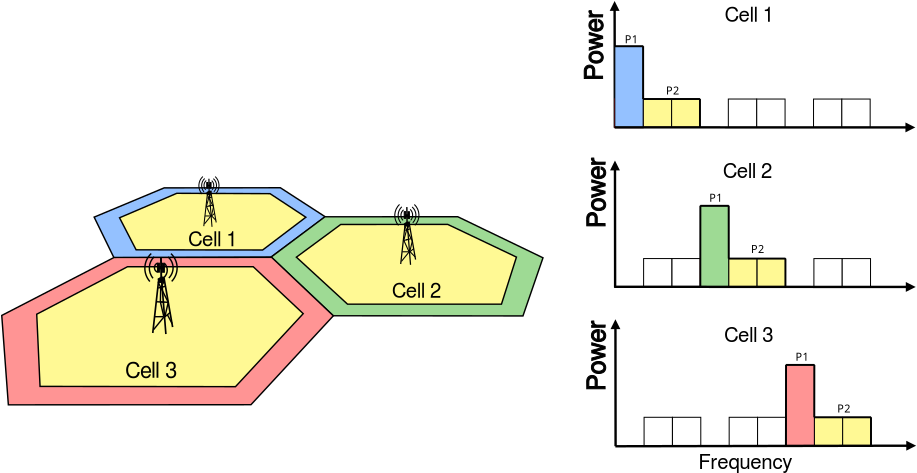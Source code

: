 <?xml version="1.0" encoding="UTF-8"?>
<dia:diagram xmlns:dia="http://www.lysator.liu.se/~alla/dia/">
  <dia:layer name="Background" visible="true" active="true">
    <dia:object type="Standard - Polygon" version="0" id="O0">
      <dia:attribute name="obj_pos">
        <dia:point val="14.871,20.615"/>
      </dia:attribute>
      <dia:attribute name="obj_bb">
        <dia:rectangle val="8.955,20.544;28.398,26.496"/>
      </dia:attribute>
      <dia:attribute name="poly_points">
        <dia:point val="14.871,20.615"/>
        <dia:point val="24.552,20.604"/>
        <dia:point val="28.293,23.025"/>
        <dia:point val="23.781,26.381"/>
        <dia:point val="10.687,26.436"/>
        <dia:point val="9.037,23.053"/>
      </dia:attribute>
      <dia:attribute name="line_width">
        <dia:real val="0.12"/>
      </dia:attribute>
      <dia:attribute name="inner_color">
        <dia:color val="#94c1ff"/>
      </dia:attribute>
      <dia:attribute name="show_background">
        <dia:boolean val="true"/>
      </dia:attribute>
    </dia:object>
    <dia:object type="Standard - Polygon" version="0" id="O1">
      <dia:attribute name="obj_pos">
        <dia:point val="15.923,21.067"/>
      </dia:attribute>
      <dia:attribute name="obj_bb">
        <dia:rectangle val="11.07,21.007;26.782,25.852"/>
      </dia:attribute>
      <dia:attribute name="poly_points">
        <dia:point val="15.923,21.067"/>
        <dia:point val="23.694,21.097"/>
        <dia:point val="26.678,23.062"/>
        <dia:point val="23.078,25.792"/>
        <dia:point val="12.533,25.777"/>
        <dia:point val="11.153,23.107"/>
      </dia:attribute>
      <dia:attribute name="line_width">
        <dia:real val="0.12"/>
      </dia:attribute>
      <dia:attribute name="inner_color">
        <dia:color val="#fff994"/>
      </dia:attribute>
      <dia:attribute name="show_background">
        <dia:boolean val="true"/>
      </dia:attribute>
    </dia:object>
    <dia:object type="Standard - Polygon" version="0" id="O2">
      <dia:attribute name="obj_pos">
        <dia:point val="28.264,23.024"/>
      </dia:attribute>
      <dia:attribute name="obj_bb">
        <dia:rectangle val="23.693,22.959;46.514,31.347"/>
      </dia:attribute>
      <dia:attribute name="poly_points">
        <dia:point val="28.264,23.024"/>
        <dia:point val="39.335,23.019"/>
        <dia:point val="46.44,26.442"/>
        <dia:point val="44.771,31.287"/>
        <dia:point val="28.961,31.272"/>
        <dia:point val="23.786,26.382"/>
      </dia:attribute>
      <dia:attribute name="line_width">
        <dia:real val="0.12"/>
      </dia:attribute>
      <dia:attribute name="inner_color">
        <dia:color val="#9eda94"/>
      </dia:attribute>
      <dia:attribute name="show_background">
        <dia:boolean val="true"/>
      </dia:attribute>
    </dia:object>
    <dia:object type="Standard - Polygon" version="0" id="O3">
      <dia:attribute name="obj_pos">
        <dia:point val="29.584,23.665"/>
      </dia:attribute>
      <dia:attribute name="obj_bb">
        <dia:rectangle val="25.794,23.599;44.301,30.366"/>
      </dia:attribute>
      <dia:attribute name="poly_points">
        <dia:point val="29.584,23.665"/>
        <dia:point val="38.501,23.659"/>
        <dia:point val="44.228,26.384"/>
        <dia:point val="42.979,30.306"/>
        <dia:point val="30.151,30.306"/>
        <dia:point val="25.889,26.39"/>
      </dia:attribute>
      <dia:attribute name="line_width">
        <dia:real val="0.12"/>
      </dia:attribute>
      <dia:attribute name="inner_color">
        <dia:color val="#fff994"/>
      </dia:attribute>
      <dia:attribute name="show_background">
        <dia:boolean val="true"/>
      </dia:attribute>
    </dia:object>
    <dia:object type="Standard - Polygon" version="0" id="O4">
      <dia:attribute name="obj_pos">
        <dia:point val="10.697,26.413"/>
      </dia:attribute>
      <dia:attribute name="obj_bb">
        <dia:rectangle val="1.274,26.346;29.053,38.755"/>
      </dia:attribute>
      <dia:attribute name="poly_points">
        <dia:point val="10.697,26.413"/>
        <dia:point val="23.831,26.406"/>
        <dia:point val="28.969,31.275"/>
        <dia:point val="22.103,38.685"/>
        <dia:point val="1.887,38.695"/>
        <dia:point val="1.337,31.245"/>
      </dia:attribute>
      <dia:attribute name="line_width">
        <dia:real val="0.12"/>
      </dia:attribute>
      <dia:attribute name="inner_color">
        <dia:color val="#ff9494"/>
      </dia:attribute>
      <dia:attribute name="show_background">
        <dia:boolean val="true"/>
      </dia:attribute>
    </dia:object>
    <dia:object type="Standard - Polygon" version="0" id="O5">
      <dia:attribute name="obj_pos">
        <dia:point val="11.815,27.187"/>
      </dia:attribute>
      <dia:attribute name="obj_bb">
        <dia:rectangle val="4.189,27.127;26.543,37.241"/>
      </dia:attribute>
      <dia:attribute name="poly_points">
        <dia:point val="11.815,27.187"/>
        <dia:point val="22.294,27.187"/>
        <dia:point val="26.458,31.097"/>
        <dia:point val="20.814,37.181"/>
        <dia:point val="4.528,37.158"/>
        <dia:point val="4.251,31.143"/>
      </dia:attribute>
      <dia:attribute name="line_width">
        <dia:real val="0.12"/>
      </dia:attribute>
      <dia:attribute name="inner_color">
        <dia:color val="#fff994"/>
      </dia:attribute>
      <dia:attribute name="show_background">
        <dia:boolean val="true"/>
      </dia:attribute>
    </dia:object>
    <dia:object type="Standard - Text" version="1" id="O6">
      <dia:attribute name="obj_pos">
        <dia:point val="11.633,36.443"/>
      </dia:attribute>
      <dia:attribute name="obj_bb">
        <dia:rectangle val="11.633,34.815;16.108,36.805"/>
      </dia:attribute>
      <dia:attribute name="text">
        <dia:composite type="text">
          <dia:attribute name="string">
            <dia:string>#Cell 3#</dia:string>
          </dia:attribute>
          <dia:attribute name="font">
            <dia:font family="FreeSans" style="0" name="Courier"/>
          </dia:attribute>
          <dia:attribute name="height">
            <dia:real val="2.258"/>
          </dia:attribute>
          <dia:attribute name="pos">
            <dia:point val="11.633,36.443"/>
          </dia:attribute>
          <dia:attribute name="color">
            <dia:color val="#000000"/>
          </dia:attribute>
          <dia:attribute name="alignment">
            <dia:enum val="0"/>
          </dia:attribute>
        </dia:composite>
      </dia:attribute>
      <dia:attribute name="valign">
        <dia:enum val="3"/>
      </dia:attribute>
    </dia:object>
    <dia:object type="Standard - Text" version="1" id="O7">
      <dia:attribute name="obj_pos">
        <dia:point val="16.872,25.473"/>
      </dia:attribute>
      <dia:attribute name="obj_bb">
        <dia:rectangle val="16.872,23.948;21.064,25.813"/>
      </dia:attribute>
      <dia:attribute name="text">
        <dia:composite type="text">
          <dia:attribute name="string">
            <dia:string>#Cell 1#</dia:string>
          </dia:attribute>
          <dia:attribute name="font">
            <dia:font family="FreeSans" style="0" name="Courier"/>
          </dia:attribute>
          <dia:attribute name="height">
            <dia:real val="2.117"/>
          </dia:attribute>
          <dia:attribute name="pos">
            <dia:point val="16.872,25.473"/>
          </dia:attribute>
          <dia:attribute name="color">
            <dia:color val="#000000"/>
          </dia:attribute>
          <dia:attribute name="alignment">
            <dia:enum val="0"/>
          </dia:attribute>
        </dia:composite>
      </dia:attribute>
      <dia:attribute name="valign">
        <dia:enum val="3"/>
      </dia:attribute>
    </dia:object>
    <dia:object type="Standard - Text" version="1" id="O8">
      <dia:attribute name="obj_pos">
        <dia:point val="33.863,29.766"/>
      </dia:attribute>
      <dia:attribute name="obj_bb">
        <dia:rectangle val="33.863,28.241;38.056,30.106"/>
      </dia:attribute>
      <dia:attribute name="text">
        <dia:composite type="text">
          <dia:attribute name="string">
            <dia:string>#Cell 2#</dia:string>
          </dia:attribute>
          <dia:attribute name="font">
            <dia:font family="FreeSans" style="0" name="Courier"/>
          </dia:attribute>
          <dia:attribute name="height">
            <dia:real val="2.117"/>
          </dia:attribute>
          <dia:attribute name="pos">
            <dia:point val="33.863,29.766"/>
          </dia:attribute>
          <dia:attribute name="color">
            <dia:color val="#000000"/>
          </dia:attribute>
          <dia:attribute name="alignment">
            <dia:enum val="0"/>
          </dia:attribute>
        </dia:composite>
      </dia:attribute>
      <dia:attribute name="valign">
        <dia:enum val="3"/>
      </dia:attribute>
    </dia:object>
    <dia:object type="Standard - Line" version="0" id="O9">
      <dia:attribute name="obj_pos">
        <dia:point val="52.427,15.601"/>
      </dia:attribute>
      <dia:attribute name="obj_bb">
        <dia:rectangle val="51.997,4.942;52.821,15.701"/>
      </dia:attribute>
      <dia:attribute name="conn_endpoints">
        <dia:point val="52.427,15.601"/>
        <dia:point val="52.408,5.166"/>
      </dia:attribute>
      <dia:attribute name="numcp">
        <dia:int val="1"/>
      </dia:attribute>
      <dia:attribute name="line_width">
        <dia:real val="0.2"/>
      </dia:attribute>
      <dia:attribute name="end_arrow">
        <dia:enum val="3"/>
      </dia:attribute>
      <dia:attribute name="end_arrow_length">
        <dia:real val="0.5"/>
      </dia:attribute>
      <dia:attribute name="end_arrow_width">
        <dia:real val="0.5"/>
      </dia:attribute>
      <dia:connections>
        <dia:connection handle="0" to="O18" connection="5"/>
      </dia:connections>
    </dia:object>
    <dia:object type="Standard - Text" version="1" id="O10">
      <dia:attribute name="obj_pos">
        <dia:point val="61.578,6.77"/>
      </dia:attribute>
      <dia:attribute name="obj_bb">
        <dia:rectangle val="61.578,5.245;65.771,7.11"/>
      </dia:attribute>
      <dia:attribute name="text">
        <dia:composite type="text">
          <dia:attribute name="string">
            <dia:string>#Cell 1#</dia:string>
          </dia:attribute>
          <dia:attribute name="font">
            <dia:font family="FreeSans" style="0" name="Courier"/>
          </dia:attribute>
          <dia:attribute name="height">
            <dia:real val="2.117"/>
          </dia:attribute>
          <dia:attribute name="pos">
            <dia:point val="61.578,6.77"/>
          </dia:attribute>
          <dia:attribute name="color">
            <dia:color val="#000000"/>
          </dia:attribute>
          <dia:attribute name="alignment">
            <dia:enum val="0"/>
          </dia:attribute>
        </dia:composite>
      </dia:attribute>
      <dia:attribute name="valign">
        <dia:enum val="3"/>
      </dia:attribute>
    </dia:object>
    <dia:object type="Standard - Box" version="0" id="O11">
      <dia:attribute name="obj_pos">
        <dia:point val="52.427,13.209"/>
      </dia:attribute>
      <dia:attribute name="obj_bb">
        <dia:rectangle val="52.367,13.149;54.847,15.63"/>
      </dia:attribute>
      <dia:attribute name="elem_corner">
        <dia:point val="52.427,13.209"/>
      </dia:attribute>
      <dia:attribute name="elem_width">
        <dia:real val="2.361"/>
      </dia:attribute>
      <dia:attribute name="elem_height">
        <dia:real val="2.361"/>
      </dia:attribute>
      <dia:attribute name="border_width">
        <dia:real val="0.12"/>
      </dia:attribute>
      <dia:attribute name="border_color">
        <dia:color val="#ff0000"/>
      </dia:attribute>
      <dia:attribute name="inner_color">
        <dia:color val="#5c9ef7"/>
      </dia:attribute>
      <dia:attribute name="show_background">
        <dia:boolean val="true"/>
      </dia:attribute>
      <dia:attribute name="aspect">
        <dia:enum val="2"/>
      </dia:attribute>
    </dia:object>
    <dia:object type="Standard - Box" version="0" id="O12">
      <dia:attribute name="obj_pos">
        <dia:point val="54.794,13.21"/>
      </dia:attribute>
      <dia:attribute name="obj_bb">
        <dia:rectangle val="54.769,13.185;57.179,15.596"/>
      </dia:attribute>
      <dia:attribute name="elem_corner">
        <dia:point val="54.794,13.21"/>
      </dia:attribute>
      <dia:attribute name="elem_width">
        <dia:real val="2.361"/>
      </dia:attribute>
      <dia:attribute name="elem_height">
        <dia:real val="2.361"/>
      </dia:attribute>
      <dia:attribute name="border_width">
        <dia:real val="0.05"/>
      </dia:attribute>
      <dia:attribute name="inner_color">
        <dia:color val="#fff994"/>
      </dia:attribute>
      <dia:attribute name="show_background">
        <dia:boolean val="true"/>
      </dia:attribute>
      <dia:attribute name="aspect">
        <dia:enum val="2"/>
      </dia:attribute>
    </dia:object>
    <dia:object type="Standard - Box" version="0" id="O13">
      <dia:attribute name="obj_pos">
        <dia:point val="57.16,13.21"/>
      </dia:attribute>
      <dia:attribute name="obj_bb">
        <dia:rectangle val="57.135,13.185;59.545,15.596"/>
      </dia:attribute>
      <dia:attribute name="elem_corner">
        <dia:point val="57.16,13.21"/>
      </dia:attribute>
      <dia:attribute name="elem_width">
        <dia:real val="2.361"/>
      </dia:attribute>
      <dia:attribute name="elem_height">
        <dia:real val="2.361"/>
      </dia:attribute>
      <dia:attribute name="border_width">
        <dia:real val="0.05"/>
      </dia:attribute>
      <dia:attribute name="inner_color">
        <dia:color val="#fff994"/>
      </dia:attribute>
      <dia:attribute name="show_background">
        <dia:boolean val="true"/>
      </dia:attribute>
      <dia:attribute name="aspect">
        <dia:enum val="2"/>
      </dia:attribute>
    </dia:object>
    <dia:object type="Standard - Box" version="0" id="O14">
      <dia:attribute name="obj_pos">
        <dia:point val="61.885,13.211"/>
      </dia:attribute>
      <dia:attribute name="obj_bb">
        <dia:rectangle val="61.86,13.186;64.271,15.596"/>
      </dia:attribute>
      <dia:attribute name="elem_corner">
        <dia:point val="61.885,13.211"/>
      </dia:attribute>
      <dia:attribute name="elem_width">
        <dia:real val="2.361"/>
      </dia:attribute>
      <dia:attribute name="elem_height">
        <dia:real val="2.361"/>
      </dia:attribute>
      <dia:attribute name="border_width">
        <dia:real val="0.05"/>
      </dia:attribute>
      <dia:attribute name="show_background">
        <dia:boolean val="true"/>
      </dia:attribute>
      <dia:attribute name="aspect">
        <dia:enum val="2"/>
      </dia:attribute>
    </dia:object>
    <dia:object type="Standard - Box" version="0" id="O15">
      <dia:attribute name="obj_pos">
        <dia:point val="64.252,13.212"/>
      </dia:attribute>
      <dia:attribute name="obj_bb">
        <dia:rectangle val="64.227,13.187;66.638,15.598"/>
      </dia:attribute>
      <dia:attribute name="elem_corner">
        <dia:point val="64.252,13.212"/>
      </dia:attribute>
      <dia:attribute name="elem_width">
        <dia:real val="2.361"/>
      </dia:attribute>
      <dia:attribute name="elem_height">
        <dia:real val="2.361"/>
      </dia:attribute>
      <dia:attribute name="border_width">
        <dia:real val="0.05"/>
      </dia:attribute>
      <dia:attribute name="show_background">
        <dia:boolean val="true"/>
      </dia:attribute>
      <dia:attribute name="aspect">
        <dia:enum val="2"/>
      </dia:attribute>
    </dia:object>
    <dia:object type="Standard - Box" version="0" id="O16">
      <dia:attribute name="obj_pos">
        <dia:point val="68.985,13.213"/>
      </dia:attribute>
      <dia:attribute name="obj_bb">
        <dia:rectangle val="68.96,13.188;71.371,15.599"/>
      </dia:attribute>
      <dia:attribute name="elem_corner">
        <dia:point val="68.985,13.213"/>
      </dia:attribute>
      <dia:attribute name="elem_width">
        <dia:real val="2.361"/>
      </dia:attribute>
      <dia:attribute name="elem_height">
        <dia:real val="2.361"/>
      </dia:attribute>
      <dia:attribute name="border_width">
        <dia:real val="0.05"/>
      </dia:attribute>
      <dia:attribute name="show_background">
        <dia:boolean val="true"/>
      </dia:attribute>
      <dia:attribute name="aspect">
        <dia:enum val="2"/>
      </dia:attribute>
    </dia:object>
    <dia:object type="Standard - Box" version="0" id="O17">
      <dia:attribute name="obj_pos">
        <dia:point val="71.343,13.213"/>
      </dia:attribute>
      <dia:attribute name="obj_bb">
        <dia:rectangle val="71.318,13.188;73.729,15.599"/>
      </dia:attribute>
      <dia:attribute name="elem_corner">
        <dia:point val="71.343,13.213"/>
      </dia:attribute>
      <dia:attribute name="elem_width">
        <dia:real val="2.361"/>
      </dia:attribute>
      <dia:attribute name="elem_height">
        <dia:real val="2.361"/>
      </dia:attribute>
      <dia:attribute name="border_width">
        <dia:real val="0.05"/>
      </dia:attribute>
      <dia:attribute name="show_background">
        <dia:boolean val="true"/>
      </dia:attribute>
      <dia:attribute name="aspect">
        <dia:enum val="2"/>
      </dia:attribute>
    </dia:object>
    <dia:object type="Standard - Box" version="0" id="O18">
      <dia:attribute name="obj_pos">
        <dia:point val="52.427,8.813"/>
      </dia:attribute>
      <dia:attribute name="obj_bb">
        <dia:rectangle val="52.387,8.773;54.826,15.641"/>
      </dia:attribute>
      <dia:attribute name="elem_corner">
        <dia:point val="52.427,8.813"/>
      </dia:attribute>
      <dia:attribute name="elem_width">
        <dia:real val="2.359"/>
      </dia:attribute>
      <dia:attribute name="elem_height">
        <dia:real val="6.788"/>
      </dia:attribute>
      <dia:attribute name="border_width">
        <dia:real val="0.08"/>
      </dia:attribute>
      <dia:attribute name="inner_color">
        <dia:color val="#94c1ff"/>
      </dia:attribute>
      <dia:attribute name="show_background">
        <dia:boolean val="true"/>
      </dia:attribute>
    </dia:object>
    <dia:object type="Standard - Text" version="1" id="O19">
      <dia:attribute name="obj_pos">
        <dia:point val="61.439,19.791"/>
      </dia:attribute>
      <dia:attribute name="obj_bb">
        <dia:rectangle val="61.439,18.266;65.632,20.131"/>
      </dia:attribute>
      <dia:attribute name="text">
        <dia:composite type="text">
          <dia:attribute name="string">
            <dia:string>#Cell 2#</dia:string>
          </dia:attribute>
          <dia:attribute name="font">
            <dia:font family="FreeSans" style="0" name="Courier"/>
          </dia:attribute>
          <dia:attribute name="height">
            <dia:real val="2.117"/>
          </dia:attribute>
          <dia:attribute name="pos">
            <dia:point val="61.439,19.791"/>
          </dia:attribute>
          <dia:attribute name="color">
            <dia:color val="#000000"/>
          </dia:attribute>
          <dia:attribute name="alignment">
            <dia:enum val="0"/>
          </dia:attribute>
        </dia:composite>
      </dia:attribute>
      <dia:attribute name="valign">
        <dia:enum val="3"/>
      </dia:attribute>
    </dia:object>
    <dia:object type="Standard - Box" version="0" id="O20">
      <dia:attribute name="obj_pos">
        <dia:point val="54.825,26.506"/>
      </dia:attribute>
      <dia:attribute name="obj_bb">
        <dia:rectangle val="54.8,26.481;57.211,28.892"/>
      </dia:attribute>
      <dia:attribute name="elem_corner">
        <dia:point val="54.825,26.506"/>
      </dia:attribute>
      <dia:attribute name="elem_width">
        <dia:real val="2.361"/>
      </dia:attribute>
      <dia:attribute name="elem_height">
        <dia:real val="2.361"/>
      </dia:attribute>
      <dia:attribute name="border_width">
        <dia:real val="0.05"/>
      </dia:attribute>
      <dia:attribute name="show_background">
        <dia:boolean val="true"/>
      </dia:attribute>
      <dia:attribute name="aspect">
        <dia:enum val="2"/>
      </dia:attribute>
    </dia:object>
    <dia:object type="Standard - Box" version="0" id="O21">
      <dia:attribute name="obj_pos">
        <dia:point val="57.191,26.506"/>
      </dia:attribute>
      <dia:attribute name="obj_bb">
        <dia:rectangle val="57.166,26.481;59.577,28.892"/>
      </dia:attribute>
      <dia:attribute name="elem_corner">
        <dia:point val="57.191,26.506"/>
      </dia:attribute>
      <dia:attribute name="elem_width">
        <dia:real val="2.361"/>
      </dia:attribute>
      <dia:attribute name="elem_height">
        <dia:real val="2.361"/>
      </dia:attribute>
      <dia:attribute name="border_width">
        <dia:real val="0.05"/>
      </dia:attribute>
      <dia:attribute name="show_background">
        <dia:boolean val="true"/>
      </dia:attribute>
      <dia:attribute name="aspect">
        <dia:enum val="2"/>
      </dia:attribute>
    </dia:object>
    <dia:object type="Standard - Box" version="0" id="O22">
      <dia:attribute name="obj_pos">
        <dia:point val="59.558,26.507"/>
      </dia:attribute>
      <dia:attribute name="obj_bb">
        <dia:rectangle val="59.518,26.467;61.958,28.908"/>
      </dia:attribute>
      <dia:attribute name="elem_corner">
        <dia:point val="59.558,26.507"/>
      </dia:attribute>
      <dia:attribute name="elem_width">
        <dia:real val="2.361"/>
      </dia:attribute>
      <dia:attribute name="elem_height">
        <dia:real val="2.361"/>
      </dia:attribute>
      <dia:attribute name="border_width">
        <dia:real val="0.08"/>
      </dia:attribute>
      <dia:attribute name="border_color">
        <dia:color val="#ff0000"/>
      </dia:attribute>
      <dia:attribute name="show_background">
        <dia:boolean val="true"/>
      </dia:attribute>
      <dia:attribute name="aspect">
        <dia:enum val="2"/>
      </dia:attribute>
    </dia:object>
    <dia:object type="Standard - Box" version="0" id="O23">
      <dia:attribute name="obj_pos">
        <dia:point val="61.916,26.506"/>
      </dia:attribute>
      <dia:attribute name="obj_bb">
        <dia:rectangle val="61.891,26.481;64.302,28.892"/>
      </dia:attribute>
      <dia:attribute name="elem_corner">
        <dia:point val="61.916,26.506"/>
      </dia:attribute>
      <dia:attribute name="elem_width">
        <dia:real val="2.361"/>
      </dia:attribute>
      <dia:attribute name="elem_height">
        <dia:real val="2.361"/>
      </dia:attribute>
      <dia:attribute name="border_width">
        <dia:real val="0.05"/>
      </dia:attribute>
      <dia:attribute name="inner_color">
        <dia:color val="#fff994"/>
      </dia:attribute>
      <dia:attribute name="show_background">
        <dia:boolean val="true"/>
      </dia:attribute>
      <dia:attribute name="aspect">
        <dia:enum val="2"/>
      </dia:attribute>
    </dia:object>
    <dia:object type="Standard - Box" version="0" id="O24">
      <dia:attribute name="obj_pos">
        <dia:point val="64.283,26.507"/>
      </dia:attribute>
      <dia:attribute name="obj_bb">
        <dia:rectangle val="64.258,26.482;66.669,28.893"/>
      </dia:attribute>
      <dia:attribute name="elem_corner">
        <dia:point val="64.283,26.507"/>
      </dia:attribute>
      <dia:attribute name="elem_width">
        <dia:real val="2.361"/>
      </dia:attribute>
      <dia:attribute name="elem_height">
        <dia:real val="2.361"/>
      </dia:attribute>
      <dia:attribute name="border_width">
        <dia:real val="0.05"/>
      </dia:attribute>
      <dia:attribute name="inner_color">
        <dia:color val="#fff994"/>
      </dia:attribute>
      <dia:attribute name="show_background">
        <dia:boolean val="true"/>
      </dia:attribute>
      <dia:attribute name="aspect">
        <dia:enum val="2"/>
      </dia:attribute>
    </dia:object>
    <dia:object type="Standard - Box" version="0" id="O25">
      <dia:attribute name="obj_pos">
        <dia:point val="69.016,26.508"/>
      </dia:attribute>
      <dia:attribute name="obj_bb">
        <dia:rectangle val="68.991,26.483;71.401,28.894"/>
      </dia:attribute>
      <dia:attribute name="elem_corner">
        <dia:point val="69.016,26.508"/>
      </dia:attribute>
      <dia:attribute name="elem_width">
        <dia:real val="2.361"/>
      </dia:attribute>
      <dia:attribute name="elem_height">
        <dia:real val="2.361"/>
      </dia:attribute>
      <dia:attribute name="border_width">
        <dia:real val="0.05"/>
      </dia:attribute>
      <dia:attribute name="show_background">
        <dia:boolean val="true"/>
      </dia:attribute>
      <dia:attribute name="aspect">
        <dia:enum val="2"/>
      </dia:attribute>
    </dia:object>
    <dia:object type="Standard - Box" version="0" id="O26">
      <dia:attribute name="obj_pos">
        <dia:point val="71.374,26.508"/>
      </dia:attribute>
      <dia:attribute name="obj_bb">
        <dia:rectangle val="71.349,26.483;73.76,28.894"/>
      </dia:attribute>
      <dia:attribute name="elem_corner">
        <dia:point val="71.374,26.508"/>
      </dia:attribute>
      <dia:attribute name="elem_width">
        <dia:real val="2.361"/>
      </dia:attribute>
      <dia:attribute name="elem_height">
        <dia:real val="2.361"/>
      </dia:attribute>
      <dia:attribute name="border_width">
        <dia:real val="0.05"/>
      </dia:attribute>
      <dia:attribute name="show_background">
        <dia:boolean val="true"/>
      </dia:attribute>
      <dia:attribute name="aspect">
        <dia:enum val="2"/>
      </dia:attribute>
    </dia:object>
    <dia:object type="Standard - Box" version="0" id="O27">
      <dia:attribute name="obj_pos">
        <dia:point val="59.556,22.109"/>
      </dia:attribute>
      <dia:attribute name="obj_bb">
        <dia:rectangle val="59.516,22.069;61.955,28.905"/>
      </dia:attribute>
      <dia:attribute name="elem_corner">
        <dia:point val="59.556,22.109"/>
      </dia:attribute>
      <dia:attribute name="elem_width">
        <dia:real val="2.359"/>
      </dia:attribute>
      <dia:attribute name="elem_height">
        <dia:real val="6.756"/>
      </dia:attribute>
      <dia:attribute name="border_width">
        <dia:real val="0.08"/>
      </dia:attribute>
      <dia:attribute name="inner_color">
        <dia:color val="#9eda94"/>
      </dia:attribute>
      <dia:attribute name="show_background">
        <dia:boolean val="true"/>
      </dia:attribute>
    </dia:object>
    <dia:object type="Standard - Text" version="1" id="O28">
      <dia:attribute name="obj_pos">
        <dia:point val="61.553,33.467"/>
      </dia:attribute>
      <dia:attribute name="obj_bb">
        <dia:rectangle val="61.553,31.942;65.745,33.807"/>
      </dia:attribute>
      <dia:attribute name="text">
        <dia:composite type="text">
          <dia:attribute name="string">
            <dia:string>#Cell 3#</dia:string>
          </dia:attribute>
          <dia:attribute name="font">
            <dia:font family="FreeSans" style="0" name="Courier"/>
          </dia:attribute>
          <dia:attribute name="height">
            <dia:real val="2.117"/>
          </dia:attribute>
          <dia:attribute name="pos">
            <dia:point val="61.553,33.467"/>
          </dia:attribute>
          <dia:attribute name="color">
            <dia:color val="#000000"/>
          </dia:attribute>
          <dia:attribute name="alignment">
            <dia:enum val="0"/>
          </dia:attribute>
        </dia:composite>
      </dia:attribute>
      <dia:attribute name="valign">
        <dia:enum val="3"/>
      </dia:attribute>
    </dia:object>
    <dia:object type="Standard - Box" version="0" id="O29">
      <dia:attribute name="obj_pos">
        <dia:point val="54.864,39.733"/>
      </dia:attribute>
      <dia:attribute name="obj_bb">
        <dia:rectangle val="54.839,39.708;57.249,42.118"/>
      </dia:attribute>
      <dia:attribute name="elem_corner">
        <dia:point val="54.864,39.733"/>
      </dia:attribute>
      <dia:attribute name="elem_width">
        <dia:real val="2.361"/>
      </dia:attribute>
      <dia:attribute name="elem_height">
        <dia:real val="2.361"/>
      </dia:attribute>
      <dia:attribute name="border_width">
        <dia:real val="0.05"/>
      </dia:attribute>
      <dia:attribute name="show_background">
        <dia:boolean val="true"/>
      </dia:attribute>
      <dia:attribute name="aspect">
        <dia:enum val="2"/>
      </dia:attribute>
    </dia:object>
    <dia:object type="Standard - Box" version="0" id="O30">
      <dia:attribute name="obj_pos">
        <dia:point val="57.229,39.733"/>
      </dia:attribute>
      <dia:attribute name="obj_bb">
        <dia:rectangle val="57.204,39.708;59.615,42.118"/>
      </dia:attribute>
      <dia:attribute name="elem_corner">
        <dia:point val="57.229,39.733"/>
      </dia:attribute>
      <dia:attribute name="elem_width">
        <dia:real val="2.361"/>
      </dia:attribute>
      <dia:attribute name="elem_height">
        <dia:real val="2.361"/>
      </dia:attribute>
      <dia:attribute name="border_width">
        <dia:real val="0.05"/>
      </dia:attribute>
      <dia:attribute name="show_background">
        <dia:boolean val="true"/>
      </dia:attribute>
      <dia:attribute name="aspect">
        <dia:enum val="2"/>
      </dia:attribute>
    </dia:object>
    <dia:object type="Standard - Box" version="0" id="O31">
      <dia:attribute name="obj_pos">
        <dia:point val="61.955,39.733"/>
      </dia:attribute>
      <dia:attribute name="obj_bb">
        <dia:rectangle val="61.93,39.708;64.341,42.118"/>
      </dia:attribute>
      <dia:attribute name="elem_corner">
        <dia:point val="61.955,39.733"/>
      </dia:attribute>
      <dia:attribute name="elem_width">
        <dia:real val="2.361"/>
      </dia:attribute>
      <dia:attribute name="elem_height">
        <dia:real val="2.361"/>
      </dia:attribute>
      <dia:attribute name="border_width">
        <dia:real val="0.05"/>
      </dia:attribute>
      <dia:attribute name="show_background">
        <dia:boolean val="true"/>
      </dia:attribute>
      <dia:attribute name="aspect">
        <dia:enum val="2"/>
      </dia:attribute>
    </dia:object>
    <dia:object type="Standard - Box" version="0" id="O32">
      <dia:attribute name="obj_pos">
        <dia:point val="64.322,39.734"/>
      </dia:attribute>
      <dia:attribute name="obj_bb">
        <dia:rectangle val="64.297,39.709;66.708,42.12"/>
      </dia:attribute>
      <dia:attribute name="elem_corner">
        <dia:point val="64.322,39.734"/>
      </dia:attribute>
      <dia:attribute name="elem_width">
        <dia:real val="2.361"/>
      </dia:attribute>
      <dia:attribute name="elem_height">
        <dia:real val="2.361"/>
      </dia:attribute>
      <dia:attribute name="border_width">
        <dia:real val="0.05"/>
      </dia:attribute>
      <dia:attribute name="show_background">
        <dia:boolean val="true"/>
      </dia:attribute>
      <dia:attribute name="aspect">
        <dia:enum val="2"/>
      </dia:attribute>
    </dia:object>
    <dia:object type="Standard - Box" version="0" id="O33">
      <dia:attribute name="obj_pos">
        <dia:point val="66.688,39.734"/>
      </dia:attribute>
      <dia:attribute name="obj_bb">
        <dia:rectangle val="66.628,39.674;69.108,42.155"/>
      </dia:attribute>
      <dia:attribute name="elem_corner">
        <dia:point val="66.688,39.734"/>
      </dia:attribute>
      <dia:attribute name="elem_width">
        <dia:real val="2.361"/>
      </dia:attribute>
      <dia:attribute name="elem_height">
        <dia:real val="2.361"/>
      </dia:attribute>
      <dia:attribute name="border_width">
        <dia:real val="0.12"/>
      </dia:attribute>
      <dia:attribute name="border_color">
        <dia:color val="#ff0000"/>
      </dia:attribute>
      <dia:attribute name="show_background">
        <dia:boolean val="true"/>
      </dia:attribute>
      <dia:attribute name="aspect">
        <dia:enum val="2"/>
      </dia:attribute>
    </dia:object>
    <dia:object type="Standard - Box" version="0" id="O34">
      <dia:attribute name="obj_pos">
        <dia:point val="69.054,39.735"/>
      </dia:attribute>
      <dia:attribute name="obj_bb">
        <dia:rectangle val="69.029,39.71;71.44,42.121"/>
      </dia:attribute>
      <dia:attribute name="elem_corner">
        <dia:point val="69.054,39.735"/>
      </dia:attribute>
      <dia:attribute name="elem_width">
        <dia:real val="2.361"/>
      </dia:attribute>
      <dia:attribute name="elem_height">
        <dia:real val="2.361"/>
      </dia:attribute>
      <dia:attribute name="border_width">
        <dia:real val="0.05"/>
      </dia:attribute>
      <dia:attribute name="inner_color">
        <dia:color val="#fff994"/>
      </dia:attribute>
      <dia:attribute name="show_background">
        <dia:boolean val="true"/>
      </dia:attribute>
      <dia:attribute name="aspect">
        <dia:enum val="2"/>
      </dia:attribute>
    </dia:object>
    <dia:object type="Standard - Box" version="0" id="O35">
      <dia:attribute name="obj_pos">
        <dia:point val="71.413,39.735"/>
      </dia:attribute>
      <dia:attribute name="obj_bb">
        <dia:rectangle val="71.388,39.71;73.799,42.121"/>
      </dia:attribute>
      <dia:attribute name="elem_corner">
        <dia:point val="71.413,39.735"/>
      </dia:attribute>
      <dia:attribute name="elem_width">
        <dia:real val="2.361"/>
      </dia:attribute>
      <dia:attribute name="elem_height">
        <dia:real val="2.361"/>
      </dia:attribute>
      <dia:attribute name="border_width">
        <dia:real val="0.05"/>
      </dia:attribute>
      <dia:attribute name="inner_color">
        <dia:color val="#fff994"/>
      </dia:attribute>
      <dia:attribute name="show_background">
        <dia:boolean val="true"/>
      </dia:attribute>
      <dia:attribute name="aspect">
        <dia:enum val="2"/>
      </dia:attribute>
    </dia:object>
    <dia:object type="Standard - Box" version="0" id="O36">
      <dia:attribute name="obj_pos">
        <dia:point val="66.695,35.368"/>
      </dia:attribute>
      <dia:attribute name="obj_bb">
        <dia:rectangle val="66.655,35.328;69.094,42.122"/>
      </dia:attribute>
      <dia:attribute name="elem_corner">
        <dia:point val="66.695,35.368"/>
      </dia:attribute>
      <dia:attribute name="elem_width">
        <dia:real val="2.359"/>
      </dia:attribute>
      <dia:attribute name="elem_height">
        <dia:real val="6.713"/>
      </dia:attribute>
      <dia:attribute name="border_width">
        <dia:real val="0.08"/>
      </dia:attribute>
      <dia:attribute name="inner_color">
        <dia:color val="#ff9494"/>
      </dia:attribute>
      <dia:attribute name="show_background">
        <dia:boolean val="true"/>
      </dia:attribute>
    </dia:object>
    <dia:object type="Standard - Line" version="0" id="O37">
      <dia:attribute name="obj_pos">
        <dia:point val="52.37,28.857"/>
      </dia:attribute>
      <dia:attribute name="obj_bb">
        <dia:rectangle val="52.27,28.461;77.598,29.284"/>
      </dia:attribute>
      <dia:attribute name="conn_endpoints">
        <dia:point val="52.37,28.857"/>
        <dia:point val="77.375,28.873"/>
      </dia:attribute>
      <dia:attribute name="numcp">
        <dia:int val="1"/>
      </dia:attribute>
      <dia:attribute name="line_width">
        <dia:real val="0.2"/>
      </dia:attribute>
      <dia:attribute name="end_arrow">
        <dia:enum val="3"/>
      </dia:attribute>
      <dia:attribute name="end_arrow_length">
        <dia:real val="0.5"/>
      </dia:attribute>
      <dia:attribute name="end_arrow_width">
        <dia:real val="0.5"/>
      </dia:attribute>
    </dia:object>
    <dia:object type="Standard - Line" version="0" id="O38">
      <dia:attribute name="obj_pos">
        <dia:point val="52.451,28.917"/>
      </dia:attribute>
      <dia:attribute name="obj_bb">
        <dia:rectangle val="52.027,18.238;52.851,29.017"/>
      </dia:attribute>
      <dia:attribute name="conn_endpoints">
        <dia:point val="52.451,28.917"/>
        <dia:point val="52.438,18.461"/>
      </dia:attribute>
      <dia:attribute name="numcp">
        <dia:int val="1"/>
      </dia:attribute>
      <dia:attribute name="line_width">
        <dia:real val="0.2"/>
      </dia:attribute>
      <dia:attribute name="end_arrow">
        <dia:enum val="3"/>
      </dia:attribute>
      <dia:attribute name="end_arrow_length">
        <dia:real val="0.5"/>
      </dia:attribute>
      <dia:attribute name="end_arrow_width">
        <dia:real val="0.5"/>
      </dia:attribute>
    </dia:object>
    <dia:object type="Standard - Line" version="0" id="O39">
      <dia:attribute name="obj_pos">
        <dia:point val="52.427,15.57"/>
      </dia:attribute>
      <dia:attribute name="obj_bb">
        <dia:rectangle val="52.327,15.166;77.567,15.989"/>
      </dia:attribute>
      <dia:attribute name="conn_endpoints">
        <dia:point val="52.427,15.57"/>
        <dia:point val="77.344,15.578"/>
      </dia:attribute>
      <dia:attribute name="numcp">
        <dia:int val="1"/>
      </dia:attribute>
      <dia:attribute name="line_width">
        <dia:real val="0.2"/>
      </dia:attribute>
      <dia:attribute name="end_arrow">
        <dia:enum val="3"/>
      </dia:attribute>
      <dia:attribute name="end_arrow_length">
        <dia:real val="0.5"/>
      </dia:attribute>
      <dia:attribute name="end_arrow_width">
        <dia:real val="0.5"/>
      </dia:attribute>
      <dia:connections>
        <dia:connection handle="0" to="O11" connection="5"/>
      </dia:connections>
    </dia:object>
    <dia:object type="Standard - Line" version="0" id="O40">
      <dia:attribute name="obj_pos">
        <dia:point val="52.47,42.147"/>
      </dia:attribute>
      <dia:attribute name="obj_bb">
        <dia:rectangle val="52.369,41.689;77.637,42.513"/>
      </dia:attribute>
      <dia:attribute name="conn_endpoints">
        <dia:point val="52.47,42.147"/>
        <dia:point val="77.413,42.1"/>
      </dia:attribute>
      <dia:attribute name="numcp">
        <dia:int val="1"/>
      </dia:attribute>
      <dia:attribute name="line_width">
        <dia:real val="0.2"/>
      </dia:attribute>
      <dia:attribute name="end_arrow">
        <dia:enum val="3"/>
      </dia:attribute>
      <dia:attribute name="end_arrow_length">
        <dia:real val="0.5"/>
      </dia:attribute>
      <dia:attribute name="end_arrow_width">
        <dia:real val="0.5"/>
      </dia:attribute>
    </dia:object>
    <dia:object type="Standard - Line" version="0" id="O41">
      <dia:attribute name="obj_pos">
        <dia:point val="52.49,42.144"/>
      </dia:attribute>
      <dia:attribute name="obj_bb">
        <dia:rectangle val="52.066,31.465;52.89,42.244"/>
      </dia:attribute>
      <dia:attribute name="conn_endpoints">
        <dia:point val="52.49,42.144"/>
        <dia:point val="52.477,31.688"/>
      </dia:attribute>
      <dia:attribute name="numcp">
        <dia:int val="1"/>
      </dia:attribute>
      <dia:attribute name="line_width">
        <dia:real val="0.2"/>
      </dia:attribute>
      <dia:attribute name="end_arrow">
        <dia:enum val="3"/>
      </dia:attribute>
      <dia:attribute name="end_arrow_length">
        <dia:real val="0.5"/>
      </dia:attribute>
      <dia:attribute name="end_arrow_width">
        <dia:real val="0.5"/>
      </dia:attribute>
    </dia:object>
    <dia:object type="Standard - Text" version="1" id="O42">
      <dia:attribute name="obj_pos">
        <dia:point val="59.39,44.033"/>
      </dia:attribute>
      <dia:attribute name="obj_bb">
        <dia:rectangle val="59.39,42.508;67.207,44.373"/>
      </dia:attribute>
      <dia:attribute name="text">
        <dia:composite type="text">
          <dia:attribute name="string">
            <dia:string>#Frequency#</dia:string>
          </dia:attribute>
          <dia:attribute name="font">
            <dia:font family="FreeSans" style="0" name="Courier"/>
          </dia:attribute>
          <dia:attribute name="height">
            <dia:real val="2.117"/>
          </dia:attribute>
          <dia:attribute name="pos">
            <dia:point val="59.39,44.033"/>
          </dia:attribute>
          <dia:attribute name="color">
            <dia:color val="#000000"/>
          </dia:attribute>
          <dia:attribute name="alignment">
            <dia:enum val="0"/>
          </dia:attribute>
        </dia:composite>
      </dia:attribute>
      <dia:attribute name="valign">
        <dia:enum val="3"/>
      </dia:attribute>
    </dia:object>
    <dia:object type="Standard - Text" version="1" id="O43">
      <dia:attribute name="obj_pos">
        <dia:point val="53.257,8.563"/>
      </dia:attribute>
      <dia:attribute name="obj_bb">
        <dia:rectangle val="53.257,7.723;54.377,8.778"/>
      </dia:attribute>
      <dia:attribute name="text">
        <dia:composite type="text">
          <dia:attribute name="string">
            <dia:string>#P1#</dia:string>
          </dia:attribute>
          <dia:attribute name="font">
            <dia:font family="sans" style="0" name="Helvetica"/>
          </dia:attribute>
          <dia:attribute name="height">
            <dia:real val="1.129"/>
          </dia:attribute>
          <dia:attribute name="pos">
            <dia:point val="53.257,8.563"/>
          </dia:attribute>
          <dia:attribute name="color">
            <dia:color val="#000000"/>
          </dia:attribute>
          <dia:attribute name="alignment">
            <dia:enum val="0"/>
          </dia:attribute>
        </dia:composite>
      </dia:attribute>
      <dia:attribute name="valign">
        <dia:enum val="3"/>
      </dia:attribute>
      <dia:connections>
        <dia:connection handle="0" to="O18" connection="1"/>
      </dia:connections>
    </dia:object>
    <dia:object type="Standard - Text" version="1" id="O44">
      <dia:attribute name="obj_pos">
        <dia:point val="56.701,12.824"/>
      </dia:attribute>
      <dia:attribute name="obj_bb">
        <dia:rectangle val="56.701,11.984;57.821,13.039"/>
      </dia:attribute>
      <dia:attribute name="text">
        <dia:composite type="text">
          <dia:attribute name="string">
            <dia:string>#P2#</dia:string>
          </dia:attribute>
          <dia:attribute name="font">
            <dia:font family="sans" style="0" name="Helvetica"/>
          </dia:attribute>
          <dia:attribute name="height">
            <dia:real val="1.129"/>
          </dia:attribute>
          <dia:attribute name="pos">
            <dia:point val="56.701,12.824"/>
          </dia:attribute>
          <dia:attribute name="color">
            <dia:color val="#000000"/>
          </dia:attribute>
          <dia:attribute name="alignment">
            <dia:enum val="0"/>
          </dia:attribute>
        </dia:composite>
      </dia:attribute>
      <dia:attribute name="valign">
        <dia:enum val="3"/>
      </dia:attribute>
    </dia:object>
    <dia:object type="Standard - Text" version="1" id="O45">
      <dia:attribute name="obj_pos">
        <dia:point val="60.292,21.763"/>
      </dia:attribute>
      <dia:attribute name="obj_bb">
        <dia:rectangle val="60.292,20.923;61.412,21.978"/>
      </dia:attribute>
      <dia:attribute name="text">
        <dia:composite type="text">
          <dia:attribute name="string">
            <dia:string>#P1#</dia:string>
          </dia:attribute>
          <dia:attribute name="font">
            <dia:font family="sans" style="0" name="Helvetica"/>
          </dia:attribute>
          <dia:attribute name="height">
            <dia:real val="1.129"/>
          </dia:attribute>
          <dia:attribute name="pos">
            <dia:point val="60.292,21.763"/>
          </dia:attribute>
          <dia:attribute name="color">
            <dia:color val="#000000"/>
          </dia:attribute>
          <dia:attribute name="alignment">
            <dia:enum val="0"/>
          </dia:attribute>
        </dia:composite>
      </dia:attribute>
      <dia:attribute name="valign">
        <dia:enum val="3"/>
      </dia:attribute>
    </dia:object>
    <dia:object type="Standard - Text" version="1" id="O46">
      <dia:attribute name="obj_pos">
        <dia:point val="63.782,26.036"/>
      </dia:attribute>
      <dia:attribute name="obj_bb">
        <dia:rectangle val="63.782,25.196;64.902,26.251"/>
      </dia:attribute>
      <dia:attribute name="text">
        <dia:composite type="text">
          <dia:attribute name="string">
            <dia:string>#P2#</dia:string>
          </dia:attribute>
          <dia:attribute name="font">
            <dia:font family="sans" style="0" name="Helvetica"/>
          </dia:attribute>
          <dia:attribute name="height">
            <dia:real val="1.129"/>
          </dia:attribute>
          <dia:attribute name="pos">
            <dia:point val="63.782,26.036"/>
          </dia:attribute>
          <dia:attribute name="color">
            <dia:color val="#000000"/>
          </dia:attribute>
          <dia:attribute name="alignment">
            <dia:enum val="0"/>
          </dia:attribute>
        </dia:composite>
      </dia:attribute>
      <dia:attribute name="valign">
        <dia:enum val="3"/>
      </dia:attribute>
    </dia:object>
    <dia:object type="Standard - Text" version="1" id="O47">
      <dia:attribute name="obj_pos">
        <dia:point val="67.478,35.019"/>
      </dia:attribute>
      <dia:attribute name="obj_bb">
        <dia:rectangle val="67.478,34.179;68.598,35.234"/>
      </dia:attribute>
      <dia:attribute name="text">
        <dia:composite type="text">
          <dia:attribute name="string">
            <dia:string>#P1#</dia:string>
          </dia:attribute>
          <dia:attribute name="font">
            <dia:font family="sans" style="0" name="Helvetica"/>
          </dia:attribute>
          <dia:attribute name="height">
            <dia:real val="1.129"/>
          </dia:attribute>
          <dia:attribute name="pos">
            <dia:point val="67.478,35.019"/>
          </dia:attribute>
          <dia:attribute name="color">
            <dia:color val="#000000"/>
          </dia:attribute>
          <dia:attribute name="alignment">
            <dia:enum val="0"/>
          </dia:attribute>
        </dia:composite>
      </dia:attribute>
      <dia:attribute name="valign">
        <dia:enum val="3"/>
      </dia:attribute>
    </dia:object>
    <dia:object type="Standard - Text" version="1" id="O48">
      <dia:attribute name="obj_pos">
        <dia:point val="70.967,39.34"/>
      </dia:attribute>
      <dia:attribute name="obj_bb">
        <dia:rectangle val="70.967,38.5;72.087,39.555"/>
      </dia:attribute>
      <dia:attribute name="text">
        <dia:composite type="text">
          <dia:attribute name="string">
            <dia:string>#P2#</dia:string>
          </dia:attribute>
          <dia:attribute name="font">
            <dia:font family="sans" style="0" name="Helvetica"/>
          </dia:attribute>
          <dia:attribute name="height">
            <dia:real val="1.129"/>
          </dia:attribute>
          <dia:attribute name="pos">
            <dia:point val="70.967,39.34"/>
          </dia:attribute>
          <dia:attribute name="color">
            <dia:color val="#000000"/>
          </dia:attribute>
          <dia:attribute name="alignment">
            <dia:enum val="0"/>
          </dia:attribute>
        </dia:composite>
      </dia:attribute>
      <dia:attribute name="valign">
        <dia:enum val="3"/>
      </dia:attribute>
    </dia:object>
    <dia:object type="Standard - Line" version="0" id="O49">
      <dia:attribute name="obj_pos">
        <dia:point val="54.786,8.813"/>
      </dia:attribute>
      <dia:attribute name="obj_bb">
        <dia:rectangle val="52.347,8.733;54.866,8.893"/>
      </dia:attribute>
      <dia:attribute name="conn_endpoints">
        <dia:point val="54.786,8.813"/>
        <dia:point val="52.427,8.813"/>
      </dia:attribute>
      <dia:attribute name="numcp">
        <dia:int val="1"/>
      </dia:attribute>
      <dia:attribute name="line_width">
        <dia:real val="0.16"/>
      </dia:attribute>
      <dia:connections>
        <dia:connection handle="0" to="O18" connection="2"/>
        <dia:connection handle="1" to="O18" connection="0"/>
      </dia:connections>
    </dia:object>
    <dia:object type="Standard - Line" version="0" id="O50">
      <dia:attribute name="obj_pos">
        <dia:point val="59.52,13.21"/>
      </dia:attribute>
      <dia:attribute name="obj_bb">
        <dia:rectangle val="54.714,13.13;59.6,13.29"/>
      </dia:attribute>
      <dia:attribute name="conn_endpoints">
        <dia:point val="59.52,13.21"/>
        <dia:point val="54.794,13.21"/>
      </dia:attribute>
      <dia:attribute name="numcp">
        <dia:int val="1"/>
      </dia:attribute>
      <dia:attribute name="line_width">
        <dia:real val="0.16"/>
      </dia:attribute>
      <dia:connections>
        <dia:connection handle="0" to="O13" connection="2"/>
        <dia:connection handle="1" to="O12" connection="0"/>
      </dia:connections>
    </dia:object>
    <dia:object type="Standard - Line" version="0" id="O51">
      <dia:attribute name="obj_pos">
        <dia:point val="54.786,8.813"/>
      </dia:attribute>
      <dia:attribute name="obj_bb">
        <dia:rectangle val="54.706,8.733;54.867,13.289"/>
      </dia:attribute>
      <dia:attribute name="conn_endpoints">
        <dia:point val="54.786,8.813"/>
        <dia:point val="54.787,13.209"/>
      </dia:attribute>
      <dia:attribute name="numcp">
        <dia:int val="1"/>
      </dia:attribute>
      <dia:attribute name="line_width">
        <dia:real val="0.16"/>
      </dia:attribute>
      <dia:connections>
        <dia:connection handle="0" to="O18" connection="2"/>
        <dia:connection handle="1" to="O11" connection="2"/>
      </dia:connections>
    </dia:object>
    <dia:object type="Standard - Line" version="0" id="O52">
      <dia:attribute name="obj_pos">
        <dia:point val="59.52,13.21"/>
      </dia:attribute>
      <dia:attribute name="obj_bb">
        <dia:rectangle val="59.44,13.13;59.6,15.651"/>
      </dia:attribute>
      <dia:attribute name="conn_endpoints">
        <dia:point val="59.52,13.21"/>
        <dia:point val="59.52,15.571"/>
      </dia:attribute>
      <dia:attribute name="numcp">
        <dia:int val="1"/>
      </dia:attribute>
      <dia:attribute name="line_width">
        <dia:real val="0.16"/>
      </dia:attribute>
      <dia:connections>
        <dia:connection handle="0" to="O13" connection="2"/>
        <dia:connection handle="1" to="O13" connection="7"/>
      </dia:connections>
    </dia:object>
    <dia:object type="Standard - Line" version="0" id="O53">
      <dia:attribute name="obj_pos">
        <dia:point val="61.915,22.109"/>
      </dia:attribute>
      <dia:attribute name="obj_bb">
        <dia:rectangle val="59.476,22.029;61.995,22.189"/>
      </dia:attribute>
      <dia:attribute name="conn_endpoints">
        <dia:point val="61.915,22.109"/>
        <dia:point val="59.556,22.109"/>
      </dia:attribute>
      <dia:attribute name="numcp">
        <dia:int val="1"/>
      </dia:attribute>
      <dia:attribute name="line_width">
        <dia:real val="0.16"/>
      </dia:attribute>
      <dia:connections>
        <dia:connection handle="0" to="O27" connection="2"/>
        <dia:connection handle="1" to="O27" connection="0"/>
      </dia:connections>
    </dia:object>
    <dia:object type="Standard - Line" version="0" id="O54">
      <dia:attribute name="obj_pos">
        <dia:point val="66.644,26.507"/>
      </dia:attribute>
      <dia:attribute name="obj_bb">
        <dia:rectangle val="61.838,26.427;66.724,26.587"/>
      </dia:attribute>
      <dia:attribute name="conn_endpoints">
        <dia:point val="66.644,26.507"/>
        <dia:point val="61.918,26.507"/>
      </dia:attribute>
      <dia:attribute name="numcp">
        <dia:int val="1"/>
      </dia:attribute>
      <dia:attribute name="line_width">
        <dia:real val="0.16"/>
      </dia:attribute>
      <dia:connections>
        <dia:connection handle="0" to="O24" connection="2"/>
        <dia:connection handle="1" to="O22" connection="2"/>
      </dia:connections>
    </dia:object>
    <dia:object type="Standard - Line" version="0" id="O55">
      <dia:attribute name="obj_pos">
        <dia:point val="61.915,22.109"/>
      </dia:attribute>
      <dia:attribute name="obj_bb">
        <dia:rectangle val="61.835,22.029;61.998,26.587"/>
      </dia:attribute>
      <dia:attribute name="conn_endpoints">
        <dia:point val="61.915,22.109"/>
        <dia:point val="61.918,26.507"/>
      </dia:attribute>
      <dia:attribute name="numcp">
        <dia:int val="1"/>
      </dia:attribute>
      <dia:attribute name="line_width">
        <dia:real val="0.16"/>
      </dia:attribute>
      <dia:connections>
        <dia:connection handle="0" to="O27" connection="2"/>
        <dia:connection handle="1" to="O22" connection="2"/>
      </dia:connections>
    </dia:object>
    <dia:object type="Standard - Line" version="0" id="O56">
      <dia:attribute name="obj_pos">
        <dia:point val="66.644,26.507"/>
      </dia:attribute>
      <dia:attribute name="obj_bb">
        <dia:rectangle val="66.564,26.427;66.724,28.948"/>
      </dia:attribute>
      <dia:attribute name="conn_endpoints">
        <dia:point val="66.644,26.507"/>
        <dia:point val="66.644,28.868"/>
      </dia:attribute>
      <dia:attribute name="numcp">
        <dia:int val="1"/>
      </dia:attribute>
      <dia:attribute name="line_width">
        <dia:real val="0.16"/>
      </dia:attribute>
      <dia:connections>
        <dia:connection handle="0" to="O24" connection="2"/>
        <dia:connection handle="1" to="O24" connection="7"/>
      </dia:connections>
    </dia:object>
    <dia:object type="Standard - Line" version="0" id="O57">
      <dia:attribute name="obj_pos">
        <dia:point val="59.556,22.109"/>
      </dia:attribute>
      <dia:attribute name="obj_bb">
        <dia:rectangle val="59.471,22.029;59.636,28.947"/>
      </dia:attribute>
      <dia:attribute name="conn_endpoints">
        <dia:point val="59.556,22.109"/>
        <dia:point val="59.551,28.866"/>
      </dia:attribute>
      <dia:attribute name="numcp">
        <dia:int val="1"/>
      </dia:attribute>
      <dia:attribute name="line_width">
        <dia:real val="0.16"/>
      </dia:attribute>
      <dia:connections>
        <dia:connection handle="0" to="O27" connection="0"/>
        <dia:connection handle="1" to="O21" connection="7"/>
      </dia:connections>
    </dia:object>
    <dia:object type="Standard - Line" version="0" id="O58">
      <dia:attribute name="obj_pos">
        <dia:point val="69.054,35.368"/>
      </dia:attribute>
      <dia:attribute name="obj_bb">
        <dia:rectangle val="66.615,35.288;69.134,35.448"/>
      </dia:attribute>
      <dia:attribute name="conn_endpoints">
        <dia:point val="69.054,35.368"/>
        <dia:point val="66.695,35.368"/>
      </dia:attribute>
      <dia:attribute name="numcp">
        <dia:int val="1"/>
      </dia:attribute>
      <dia:attribute name="line_width">
        <dia:real val="0.16"/>
      </dia:attribute>
      <dia:connections>
        <dia:connection handle="0" to="O36" connection="2"/>
        <dia:connection handle="1" to="O36" connection="0"/>
      </dia:connections>
    </dia:object>
    <dia:object type="Standard - Line" version="0" id="O59">
      <dia:attribute name="obj_pos">
        <dia:point val="73.774,39.735"/>
      </dia:attribute>
      <dia:attribute name="obj_bb">
        <dia:rectangle val="68.968,39.654;73.854,39.815"/>
      </dia:attribute>
      <dia:attribute name="conn_endpoints">
        <dia:point val="73.774,39.735"/>
        <dia:point val="69.048,39.734"/>
      </dia:attribute>
      <dia:attribute name="numcp">
        <dia:int val="1"/>
      </dia:attribute>
      <dia:attribute name="line_width">
        <dia:real val="0.16"/>
      </dia:attribute>
      <dia:connections>
        <dia:connection handle="0" to="O35" connection="2"/>
        <dia:connection handle="1" to="O33" connection="2"/>
      </dia:connections>
    </dia:object>
    <dia:object type="Standard - Line" version="0" id="O60">
      <dia:attribute name="obj_pos">
        <dia:point val="69.054,35.368"/>
      </dia:attribute>
      <dia:attribute name="obj_bb">
        <dia:rectangle val="68.968,35.288;69.134,39.814"/>
      </dia:attribute>
      <dia:attribute name="conn_endpoints">
        <dia:point val="69.054,35.368"/>
        <dia:point val="69.048,39.734"/>
      </dia:attribute>
      <dia:attribute name="numcp">
        <dia:int val="1"/>
      </dia:attribute>
      <dia:attribute name="line_width">
        <dia:real val="0.16"/>
      </dia:attribute>
      <dia:connections>
        <dia:connection handle="0" to="O36" connection="2"/>
        <dia:connection handle="1" to="O33" connection="2"/>
      </dia:connections>
    </dia:object>
    <dia:object type="Standard - Line" version="0" id="O61">
      <dia:attribute name="obj_pos">
        <dia:point val="73.774,39.735"/>
      </dia:attribute>
      <dia:attribute name="obj_bb">
        <dia:rectangle val="73.694,39.655;73.854,42.176"/>
      </dia:attribute>
      <dia:attribute name="conn_endpoints">
        <dia:point val="73.774,39.735"/>
        <dia:point val="73.774,42.096"/>
      </dia:attribute>
      <dia:attribute name="numcp">
        <dia:int val="1"/>
      </dia:attribute>
      <dia:attribute name="line_width">
        <dia:real val="0.16"/>
      </dia:attribute>
      <dia:connections>
        <dia:connection handle="0" to="O35" connection="2"/>
        <dia:connection handle="1" to="O35" connection="7"/>
      </dia:connections>
    </dia:object>
    <dia:object type="Standard - Line" version="0" id="O62">
      <dia:attribute name="obj_pos">
        <dia:point val="66.695,35.368"/>
      </dia:attribute>
      <dia:attribute name="obj_bb">
        <dia:rectangle val="66.603,35.288;66.775,42.175"/>
      </dia:attribute>
      <dia:attribute name="conn_endpoints">
        <dia:point val="66.695,35.368"/>
        <dia:point val="66.683,42.095"/>
      </dia:attribute>
      <dia:attribute name="numcp">
        <dia:int val="1"/>
      </dia:attribute>
      <dia:attribute name="line_width">
        <dia:real val="0.16"/>
      </dia:attribute>
      <dia:connections>
        <dia:connection handle="0" to="O36" connection="0"/>
        <dia:connection handle="1" to="O32" connection="7"/>
      </dia:connections>
    </dia:object>
    <dia:object type="Standard - Outline" version="0" id="O63">
      <dia:attribute name="obj_pos">
        <dia:point val="49.866,11.501"/>
      </dia:attribute>
      <dia:attribute name="obj_bb">
        <dia:rectangle val="49.866,5.875;51.366,11.501"/>
      </dia:attribute>
      <dia:attribute name="meta">
        <dia:composite type="dict"/>
      </dia:attribute>
      <dia:attribute name="name">
        <dia:string>#Power#</dia:string>
      </dia:attribute>
      <dia:attribute name="rotation">
        <dia:real val="90"/>
      </dia:attribute>
      <dia:attribute name="text_font">
        <dia:font family="FreeSans" style="0" name="Courier"/>
      </dia:attribute>
      <dia:attribute name="text_height">
        <dia:real val="2.117"/>
      </dia:attribute>
      <dia:attribute name="line_width">
        <dia:real val="0"/>
      </dia:attribute>
      <dia:attribute name="line_colour">
        <dia:color val="#000000"/>
      </dia:attribute>
      <dia:attribute name="fill_colour">
        <dia:color val="#000000"/>
      </dia:attribute>
      <dia:attribute name="show_background">
        <dia:boolean val="true"/>
      </dia:attribute>
    </dia:object>
    <dia:object type="Standard - Outline" version="0" id="O64">
      <dia:attribute name="obj_pos">
        <dia:point val="50.074,23.783"/>
      </dia:attribute>
      <dia:attribute name="obj_bb">
        <dia:rectangle val="50.074,18.157;51.574,23.783"/>
      </dia:attribute>
      <dia:attribute name="meta">
        <dia:composite type="dict"/>
      </dia:attribute>
      <dia:attribute name="name">
        <dia:string>#Power#</dia:string>
      </dia:attribute>
      <dia:attribute name="rotation">
        <dia:real val="90"/>
      </dia:attribute>
      <dia:attribute name="text_font">
        <dia:font family="FreeSans" style="0" name="Courier"/>
      </dia:attribute>
      <dia:attribute name="text_height">
        <dia:real val="2.117"/>
      </dia:attribute>
      <dia:attribute name="line_width">
        <dia:real val="0"/>
      </dia:attribute>
      <dia:attribute name="line_colour">
        <dia:color val="#000000"/>
      </dia:attribute>
      <dia:attribute name="fill_colour">
        <dia:color val="#000000"/>
      </dia:attribute>
      <dia:attribute name="show_background">
        <dia:boolean val="true"/>
      </dia:attribute>
    </dia:object>
    <dia:object type="Standard - Outline" version="0" id="O65">
      <dia:attribute name="obj_pos">
        <dia:point val="50.074,37.362"/>
      </dia:attribute>
      <dia:attribute name="obj_bb">
        <dia:rectangle val="50.074,31.736;51.574,37.362"/>
      </dia:attribute>
      <dia:attribute name="meta">
        <dia:composite type="dict"/>
      </dia:attribute>
      <dia:attribute name="name">
        <dia:string>#Power#</dia:string>
      </dia:attribute>
      <dia:attribute name="rotation">
        <dia:real val="90"/>
      </dia:attribute>
      <dia:attribute name="text_font">
        <dia:font family="FreeSans" style="0" name="Courier"/>
      </dia:attribute>
      <dia:attribute name="text_height">
        <dia:real val="2.117"/>
      </dia:attribute>
      <dia:attribute name="line_width">
        <dia:real val="0"/>
      </dia:attribute>
      <dia:attribute name="line_colour">
        <dia:color val="#000000"/>
      </dia:attribute>
      <dia:attribute name="fill_colour">
        <dia:color val="#000000"/>
      </dia:attribute>
      <dia:attribute name="show_background">
        <dia:boolean val="true"/>
      </dia:attribute>
    </dia:object>
    <dia:group>
      <dia:object type="Standard - Arc" version="0" id="O66">
        <dia:attribute name="obj_pos">
          <dia:point val="14.312,26.888"/>
        </dia:attribute>
        <dia:attribute name="obj_bb">
          <dia:rectangle val="13.999,26.828;14.372,27.698"/>
        </dia:attribute>
        <dia:attribute name="conn_endpoints">
          <dia:point val="14.312,26.888"/>
          <dia:point val="14.312,27.638"/>
        </dia:attribute>
        <dia:attribute name="curve_distance">
          <dia:real val="0.252"/>
        </dia:attribute>
        <dia:attribute name="line_width">
          <dia:real val="0.12"/>
        </dia:attribute>
        <dia:connections>
          <dia:connection handle="0" to="O92" connection="0"/>
          <dia:connection handle="1" to="O92" connection="6"/>
        </dia:connections>
      </dia:object>
      <dia:object type="Standard - Arc" version="0" id="O67">
        <dia:attribute name="obj_pos">
          <dia:point val="14.039,26.353"/>
        </dia:attribute>
        <dia:attribute name="obj_bb">
          <dia:rectangle val="13.576,26.29;14.102,28.211"/>
        </dia:attribute>
        <dia:attribute name="conn_endpoints">
          <dia:point val="14.039,26.353"/>
          <dia:point val="13.944,28.148"/>
        </dia:attribute>
        <dia:attribute name="curve_distance">
          <dia:real val="0.355"/>
        </dia:attribute>
        <dia:attribute name="line_width">
          <dia:real val="0.12"/>
        </dia:attribute>
      </dia:object>
      <dia:object type="Standard - Arc" version="0" id="O68">
        <dia:attribute name="obj_pos">
          <dia:point val="13.794,26.088"/>
        </dia:attribute>
        <dia:attribute name="obj_bb">
          <dia:rectangle val="13.202,26.025;13.857,28.481"/>
        </dia:attribute>
        <dia:attribute name="conn_endpoints">
          <dia:point val="13.794,26.088"/>
          <dia:point val="13.679,28.418"/>
        </dia:attribute>
        <dia:attribute name="curve_distance">
          <dia:real val="0.473"/>
        </dia:attribute>
        <dia:attribute name="line_width">
          <dia:real val="0.12"/>
        </dia:attribute>
      </dia:object>
      <dia:object type="Standard - Arc" version="0" id="O69">
        <dia:attribute name="obj_pos">
          <dia:point val="14.88,28.052"/>
        </dia:attribute>
        <dia:attribute name="obj_bb">
          <dia:rectangle val="14.82,26.835;15.19,28.112"/>
        </dia:attribute>
        <dia:attribute name="conn_endpoints">
          <dia:point val="14.88,28.052"/>
          <dia:point val="14.889,26.896"/>
        </dia:attribute>
        <dia:attribute name="curve_distance">
          <dia:real val="0.245"/>
        </dia:attribute>
        <dia:attribute name="line_width">
          <dia:real val="0.12"/>
        </dia:attribute>
        <dia:connections>
          <dia:connection handle="0" to="O81" connection="2"/>
          <dia:connection handle="1" to="O93" connection="2"/>
        </dia:connections>
      </dia:object>
      <dia:object type="Standard - Arc" version="0" id="O70">
        <dia:attribute name="obj_pos">
          <dia:point val="15.261,28.127"/>
        </dia:attribute>
        <dia:attribute name="obj_bb">
          <dia:rectangle val="15.132,26.307;15.675,28.189"/>
        </dia:attribute>
        <dia:attribute name="conn_endpoints">
          <dia:point val="15.261,28.127"/>
          <dia:point val="15.194,26.369"/>
        </dia:attribute>
        <dia:attribute name="curve_distance">
          <dia:real val="0.387"/>
        </dia:attribute>
        <dia:attribute name="line_width">
          <dia:real val="0.12"/>
        </dia:attribute>
      </dia:object>
      <dia:object type="Standard - Arc" version="0" id="O71">
        <dia:attribute name="obj_pos">
          <dia:point val="15.499,28.409"/>
        </dia:attribute>
        <dia:attribute name="obj_bb">
          <dia:rectangle val="15.378,26.032;16.011,28.47"/>
        </dia:attribute>
        <dia:attribute name="conn_endpoints">
          <dia:point val="15.499,28.409"/>
          <dia:point val="15.439,26.094"/>
        </dia:attribute>
        <dia:attribute name="curve_distance">
          <dia:real val="0.482"/>
        </dia:attribute>
        <dia:attribute name="line_width">
          <dia:real val="0.12"/>
        </dia:attribute>
      </dia:object>
      <dia:object type="Standard - Line" version="0" id="O72">
        <dia:attribute name="obj_pos">
          <dia:point val="13.921,32.708"/>
        </dia:attribute>
        <dia:attribute name="obj_bb">
          <dia:rectangle val="13.844,28.127;14.5,32.786"/>
        </dia:attribute>
        <dia:attribute name="conn_endpoints">
          <dia:point val="13.921,32.708"/>
          <dia:point val="14.423,28.204"/>
        </dia:attribute>
        <dia:attribute name="numcp">
          <dia:int val="1"/>
        </dia:attribute>
        <dia:attribute name="line_width">
          <dia:real val="0.14"/>
        </dia:attribute>
        <dia:connections>
          <dia:connection handle="1" to="O82" connection="0"/>
        </dia:connections>
      </dia:object>
      <dia:object type="Standard - Line" version="0" id="O73">
        <dia:attribute name="obj_pos">
          <dia:point val="15.014,32.797"/>
        </dia:attribute>
        <dia:attribute name="obj_bb">
          <dia:rectangle val="14.575,28.113;15.09,32.872"/>
        </dia:attribute>
        <dia:attribute name="conn_endpoints">
          <dia:point val="15.014,32.797"/>
          <dia:point val="14.65,28.188"/>
        </dia:attribute>
        <dia:attribute name="numcp">
          <dia:int val="1"/>
        </dia:attribute>
        <dia:attribute name="line_width">
          <dia:real val="0.14"/>
        </dia:attribute>
        <dia:connections>
          <dia:connection handle="1" to="O81" connection="0"/>
        </dia:connections>
      </dia:object>
      <dia:object type="Standard - Line" version="0" id="O74">
        <dia:attribute name="obj_pos">
          <dia:point val="15.575,32.214"/>
        </dia:attribute>
        <dia:attribute name="obj_bb">
          <dia:rectangle val="14.77,28.003;15.656,32.295"/>
        </dia:attribute>
        <dia:attribute name="conn_endpoints">
          <dia:point val="15.575,32.214"/>
          <dia:point val="14.851,28.084"/>
        </dia:attribute>
        <dia:attribute name="numcp">
          <dia:int val="1"/>
        </dia:attribute>
        <dia:attribute name="line_width">
          <dia:real val="0.14"/>
        </dia:attribute>
        <dia:connections>
          <dia:connection handle="1" to="O83" connection="2"/>
        </dia:connections>
      </dia:object>
      <dia:object type="Standard - Line" version="0" id="O75">
        <dia:attribute name="obj_pos">
          <dia:point val="14.224,30.106"/>
        </dia:attribute>
        <dia:attribute name="obj_bb">
          <dia:rectangle val="14.162,30.043;14.946,30.197"/>
        </dia:attribute>
        <dia:attribute name="conn_endpoints">
          <dia:point val="14.224,30.106"/>
          <dia:point val="14.883,30.134"/>
        </dia:attribute>
        <dia:attribute name="numcp">
          <dia:int val="1"/>
        </dia:attribute>
        <dia:attribute name="line_width">
          <dia:real val="0.12"/>
        </dia:attribute>
        <dia:connections>
          <dia:connection handle="1" to="O79" connection="0"/>
        </dia:connections>
      </dia:object>
      <dia:object type="Standard - Line" version="0" id="O76">
        <dia:attribute name="obj_pos">
          <dia:point val="14.375,28.962"/>
        </dia:attribute>
        <dia:attribute name="obj_bb">
          <dia:rectangle val="14.302,28.783;14.863,29.035"/>
        </dia:attribute>
        <dia:attribute name="conn_endpoints">
          <dia:point val="14.375,28.962"/>
          <dia:point val="14.79,28.856"/>
        </dia:attribute>
        <dia:attribute name="numcp">
          <dia:int val="1"/>
        </dia:attribute>
        <dia:attribute name="line_width">
          <dia:real val="0.12"/>
        </dia:attribute>
        <dia:connections>
          <dia:connection handle="1" to="O80" connection="0"/>
        </dia:connections>
      </dia:object>
      <dia:object type="Standard - Line" version="0" id="O77">
        <dia:attribute name="obj_pos">
          <dia:point val="14.089,31.35"/>
        </dia:attribute>
        <dia:attribute name="obj_bb">
          <dia:rectangle val="14.029,31.289;14.888,31.41"/>
        </dia:attribute>
        <dia:attribute name="conn_endpoints">
          <dia:point val="14.089,31.35"/>
          <dia:point val="14.828,31.349"/>
        </dia:attribute>
        <dia:attribute name="numcp">
          <dia:int val="1"/>
        </dia:attribute>
        <dia:attribute name="line_width">
          <dia:real val="0.12"/>
        </dia:attribute>
      </dia:object>
      <dia:object type="Standard - Line" version="0" id="O78">
        <dia:attribute name="obj_pos">
          <dia:point val="14.896,31.384"/>
        </dia:attribute>
        <dia:attribute name="obj_bb">
          <dia:rectangle val="14.812,30.904;15.469,31.468"/>
        </dia:attribute>
        <dia:attribute name="conn_endpoints">
          <dia:point val="14.896,31.384"/>
          <dia:point val="15.384,30.989"/>
        </dia:attribute>
        <dia:attribute name="numcp">
          <dia:int val="1"/>
        </dia:attribute>
        <dia:attribute name="line_width">
          <dia:real val="0.12"/>
        </dia:attribute>
      </dia:object>
      <dia:object type="Standard - Line" version="0" id="O79">
        <dia:attribute name="obj_pos">
          <dia:point val="14.554,30.12"/>
        </dia:attribute>
        <dia:attribute name="obj_bb">
          <dia:rectangle val="14.491,30.058;15.275,30.212"/>
        </dia:attribute>
        <dia:attribute name="conn_endpoints">
          <dia:point val="14.554,30.12"/>
          <dia:point val="15.213,30.149"/>
        </dia:attribute>
        <dia:attribute name="numcp">
          <dia:int val="1"/>
        </dia:attribute>
        <dia:attribute name="line_width">
          <dia:real val="0.12"/>
        </dia:attribute>
        <dia:connections>
          <dia:connection handle="0" to="O75" connection="0"/>
          <dia:connection handle="1" to="O74" connection="0"/>
        </dia:connections>
      </dia:object>
      <dia:object type="Standard - Line" version="0" id="O80">
        <dia:attribute name="obj_pos">
          <dia:point val="14.583,28.909"/>
        </dia:attribute>
        <dia:attribute name="obj_bb">
          <dia:rectangle val="14.51,28.73;15.071,28.982"/>
        </dia:attribute>
        <dia:attribute name="conn_endpoints">
          <dia:point val="14.583,28.909"/>
          <dia:point val="14.998,28.802"/>
        </dia:attribute>
        <dia:attribute name="numcp">
          <dia:int val="1"/>
        </dia:attribute>
        <dia:attribute name="line_width">
          <dia:real val="0.12"/>
        </dia:attribute>
        <dia:connections>
          <dia:connection handle="0" to="O76" connection="0"/>
        </dia:connections>
      </dia:object>
      <dia:object type="Standard - Polygon" version="0" id="O81">
        <dia:attribute name="obj_pos">
          <dia:point val="14.65,28.188"/>
        </dia:attribute>
        <dia:attribute name="obj_bb">
          <dia:rectangle val="14.332,28.022;14.949,28.212"/>
        </dia:attribute>
        <dia:attribute name="poly_points">
          <dia:point val="14.65,28.188"/>
          <dia:point val="14.88,28.052"/>
          <dia:point val="14.627,28.042"/>
          <dia:point val="14.4,28.191"/>
        </dia:attribute>
        <dia:attribute name="line_width">
          <dia:real val="0.04"/>
        </dia:attribute>
        <dia:attribute name="inner_color">
          <dia:color val="#000000"/>
        </dia:attribute>
        <dia:attribute name="show_background">
          <dia:boolean val="true"/>
        </dia:attribute>
      </dia:object>
      <dia:object type="Standard - Polygon" version="0" id="O82">
        <dia:attribute name="obj_pos">
          <dia:point val="14.423,28.204"/>
        </dia:attribute>
        <dia:attribute name="obj_bb">
          <dia:rectangle val="14.361,28.184;14.702,28.513"/>
        </dia:attribute>
        <dia:attribute name="poly_points">
          <dia:point val="14.423,28.204"/>
          <dia:point val="14.644,28.204"/>
          <dia:point val="14.679,28.493"/>
          <dia:point val="14.384,28.493"/>
        </dia:attribute>
        <dia:attribute name="line_width">
          <dia:real val="0.04"/>
        </dia:attribute>
        <dia:attribute name="inner_color">
          <dia:color val="#000000"/>
        </dia:attribute>
        <dia:attribute name="show_background">
          <dia:boolean val="true"/>
        </dia:attribute>
      </dia:object>
      <dia:object type="Standard - Polygon" version="0" id="O83">
        <dia:attribute name="obj_pos">
          <dia:point val="14.666,28.201"/>
        </dia:attribute>
        <dia:attribute name="obj_bb">
          <dia:rectangle val="14.644,28.051;14.918,28.518"/>
        </dia:attribute>
        <dia:attribute name="poly_points">
          <dia:point val="14.666,28.201"/>
          <dia:point val="14.851,28.084"/>
          <dia:point val="14.896,28.376"/>
          <dia:point val="14.712,28.486"/>
        </dia:attribute>
        <dia:attribute name="line_width">
          <dia:real val="0.04"/>
        </dia:attribute>
        <dia:attribute name="inner_color">
          <dia:color val="#000000"/>
        </dia:attribute>
        <dia:attribute name="show_background">
          <dia:boolean val="true"/>
        </dia:attribute>
      </dia:object>
      <dia:object type="Standard - Line" version="0" id="O84">
        <dia:attribute name="obj_pos">
          <dia:point val="14.384,28.493"/>
        </dia:attribute>
        <dia:attribute name="obj_bb">
          <dia:rectangle val="14.304,28.413;14.663,28.989"/>
        </dia:attribute>
        <dia:attribute name="conn_endpoints">
          <dia:point val="14.384,28.493"/>
          <dia:point val="14.583,28.909"/>
        </dia:attribute>
        <dia:attribute name="numcp">
          <dia:int val="1"/>
        </dia:attribute>
        <dia:attribute name="line_width">
          <dia:real val="0.12"/>
        </dia:attribute>
        <dia:connections>
          <dia:connection handle="0" to="O82" connection="6"/>
          <dia:connection handle="1" to="O76" connection="0"/>
        </dia:connections>
      </dia:object>
      <dia:object type="Standard - Line" version="0" id="O85">
        <dia:attribute name="obj_pos">
          <dia:point val="14.896,28.376"/>
        </dia:attribute>
        <dia:attribute name="obj_bb">
          <dia:rectangle val="14.501,28.294;14.979,28.991"/>
        </dia:attribute>
        <dia:attribute name="conn_endpoints">
          <dia:point val="14.896,28.376"/>
          <dia:point val="14.583,28.909"/>
        </dia:attribute>
        <dia:attribute name="numcp">
          <dia:int val="1"/>
        </dia:attribute>
        <dia:attribute name="line_width">
          <dia:real val="0.12"/>
        </dia:attribute>
        <dia:connections>
          <dia:connection handle="0" to="O83" connection="4"/>
          <dia:connection handle="1" to="O76" connection="0"/>
        </dia:connections>
      </dia:object>
      <dia:object type="Standard - Line" version="0" id="O86">
        <dia:attribute name="obj_pos">
          <dia:point val="14.554,30.12"/>
        </dia:attribute>
        <dia:attribute name="obj_bb">
          <dia:rectangle val="14.492,28.848;14.644,30.181"/>
        </dia:attribute>
        <dia:attribute name="conn_endpoints">
          <dia:point val="14.554,30.12"/>
          <dia:point val="14.583,28.909"/>
        </dia:attribute>
        <dia:attribute name="numcp">
          <dia:int val="1"/>
        </dia:attribute>
        <dia:attribute name="line_width">
          <dia:real val="0.12"/>
        </dia:attribute>
        <dia:connections>
          <dia:connection handle="0" to="O75" connection="0"/>
          <dia:connection handle="1" to="O76" connection="0"/>
        </dia:connections>
      </dia:object>
      <dia:object type="Standard - Line" version="0" id="O87">
        <dia:attribute name="obj_pos">
          <dia:point val="15.213,30.149"/>
        </dia:attribute>
        <dia:attribute name="obj_bb">
          <dia:rectangle val="14.502,28.828;15.294,30.23"/>
        </dia:attribute>
        <dia:attribute name="conn_endpoints">
          <dia:point val="15.213,30.149"/>
          <dia:point val="14.583,28.909"/>
        </dia:attribute>
        <dia:attribute name="numcp">
          <dia:int val="1"/>
        </dia:attribute>
        <dia:attribute name="line_width">
          <dia:real val="0.12"/>
        </dia:attribute>
        <dia:connections>
          <dia:connection handle="0" to="O74" connection="0"/>
          <dia:connection handle="1" to="O76" connection="0"/>
        </dia:connections>
      </dia:object>
      <dia:object type="Standard - Line" version="0" id="O88">
        <dia:attribute name="obj_pos">
          <dia:point val="14.841,31.334"/>
        </dia:attribute>
        <dia:attribute name="obj_bb">
          <dia:rectangle val="14.482,30.048;14.913,31.406"/>
        </dia:attribute>
        <dia:attribute name="conn_endpoints">
          <dia:point val="14.841,31.334"/>
          <dia:point val="14.554,30.12"/>
        </dia:attribute>
        <dia:attribute name="numcp">
          <dia:int val="1"/>
        </dia:attribute>
        <dia:attribute name="line_width">
          <dia:real val="0.12"/>
        </dia:attribute>
        <dia:connections>
          <dia:connection handle="1" to="O75" connection="0"/>
        </dia:connections>
      </dia:object>
      <dia:object type="Standard - Line" version="0" id="O89">
        <dia:attribute name="obj_pos">
          <dia:point val="14.932,31.34"/>
        </dia:attribute>
        <dia:attribute name="obj_bb">
          <dia:rectangle val="14.86,30.077;15.285,31.413"/>
        </dia:attribute>
        <dia:attribute name="conn_endpoints">
          <dia:point val="14.932,31.34"/>
          <dia:point val="15.213,30.149"/>
        </dia:attribute>
        <dia:attribute name="numcp">
          <dia:int val="1"/>
        </dia:attribute>
        <dia:attribute name="line_width">
          <dia:real val="0.12"/>
        </dia:attribute>
        <dia:connections>
          <dia:connection handle="1" to="O74" connection="0"/>
        </dia:connections>
      </dia:object>
      <dia:object type="Standard - Line" version="0" id="O90">
        <dia:attribute name="obj_pos">
          <dia:point val="15.535,31.927"/>
        </dia:attribute>
        <dia:attribute name="obj_bb">
          <dia:rectangle val="15.059,31.105;15.616,32.008"/>
        </dia:attribute>
        <dia:attribute name="conn_endpoints">
          <dia:point val="15.535,31.927"/>
          <dia:point val="15.14,31.186"/>
        </dia:attribute>
        <dia:attribute name="numcp">
          <dia:int val="1"/>
        </dia:attribute>
        <dia:attribute name="line_width">
          <dia:real val="0.12"/>
        </dia:attribute>
        <dia:connections>
          <dia:connection handle="1" to="O78" connection="0"/>
        </dia:connections>
      </dia:object>
      <dia:object type="Standard - Line" version="0" id="O91">
        <dia:attribute name="obj_pos">
          <dia:point val="13.998,32.42"/>
        </dia:attribute>
        <dia:attribute name="obj_bb">
          <dia:rectangle val="13.914,31.259;14.958,32.505"/>
        </dia:attribute>
        <dia:attribute name="conn_endpoints">
          <dia:point val="13.998,32.42"/>
          <dia:point val="14.873,31.344"/>
        </dia:attribute>
        <dia:attribute name="numcp">
          <dia:int val="1"/>
        </dia:attribute>
        <dia:attribute name="line_width">
          <dia:real val="0.12"/>
        </dia:attribute>
      </dia:object>
      <dia:object type="Standard - Polygon" version="0" id="O92">
        <dia:attribute name="obj_pos">
          <dia:point val="14.312,26.888"/>
        </dia:attribute>
        <dia:attribute name="obj_bb">
          <dia:rectangle val="14.292,26.868;14.494,27.66"/>
        </dia:attribute>
        <dia:attribute name="poly_points">
          <dia:point val="14.312,26.888"/>
          <dia:point val="14.474,26.888"/>
          <dia:point val="14.474,27.64"/>
          <dia:point val="14.312,27.638"/>
        </dia:attribute>
        <dia:attribute name="line_width">
          <dia:real val="0.04"/>
        </dia:attribute>
        <dia:attribute name="inner_color">
          <dia:color val="#000000"/>
        </dia:attribute>
        <dia:attribute name="show_background">
          <dia:boolean val="true"/>
        </dia:attribute>
      </dia:object>
      <dia:object type="Standard - Polygon" version="0" id="O93">
        <dia:attribute name="obj_pos">
          <dia:point val="14.726,26.896"/>
        </dia:attribute>
        <dia:attribute name="obj_bb">
          <dia:rectangle val="14.706,26.876;14.909,27.668"/>
        </dia:attribute>
        <dia:attribute name="poly_points">
          <dia:point val="14.726,26.896"/>
          <dia:point val="14.889,26.896"/>
          <dia:point val="14.889,27.648"/>
          <dia:point val="14.726,27.646"/>
        </dia:attribute>
        <dia:attribute name="line_width">
          <dia:real val="0.04"/>
        </dia:attribute>
        <dia:attribute name="inner_color">
          <dia:color val="#000000"/>
        </dia:attribute>
        <dia:attribute name="show_background">
          <dia:boolean val="true"/>
        </dia:attribute>
      </dia:object>
      <dia:object type="Standard - Polygon" version="0" id="O94">
        <dia:attribute name="obj_pos">
          <dia:point val="14.474,27.24"/>
        </dia:attribute>
        <dia:attribute name="obj_bb">
          <dia:rectangle val="14.454,27.218;14.747,27.388"/>
        </dia:attribute>
        <dia:attribute name="poly_points">
          <dia:point val="14.474,27.24"/>
          <dia:point val="14.726,27.238"/>
          <dia:point val="14.724,27.368"/>
          <dia:point val="14.476,27.365"/>
        </dia:attribute>
        <dia:attribute name="line_width">
          <dia:real val="0.04"/>
        </dia:attribute>
        <dia:attribute name="inner_color">
          <dia:color val="#000000"/>
        </dia:attribute>
        <dia:attribute name="show_background">
          <dia:boolean val="true"/>
        </dia:attribute>
      </dia:object>
      <dia:object type="Standard - Line" version="0" id="O95">
        <dia:attribute name="obj_pos">
          <dia:point val="14.627,28.042"/>
        </dia:attribute>
        <dia:attribute name="obj_bb">
          <dia:rectangle val="14.523,26.3;14.708,28.123"/>
        </dia:attribute>
        <dia:attribute name="conn_endpoints">
          <dia:point val="14.627,28.042"/>
          <dia:point val="14.604,26.381"/>
        </dia:attribute>
        <dia:attribute name="numcp">
          <dia:int val="1"/>
        </dia:attribute>
        <dia:attribute name="line_width">
          <dia:real val="0.16"/>
        </dia:attribute>
        <dia:connections>
          <dia:connection handle="0" to="O81" connection="4"/>
        </dia:connections>
      </dia:object>
    </dia:group>
    <dia:group>
      <dia:object type="Standard - Arc" version="0" id="O96">
        <dia:attribute name="obj_pos">
          <dia:point val="18.377,20.002"/>
        </dia:attribute>
        <dia:attribute name="obj_bb">
          <dia:rectangle val="18.154,19.963;18.416,20.814"/>
        </dia:attribute>
        <dia:attribute name="conn_endpoints">
          <dia:point val="18.377,20.002"/>
          <dia:point val="18.336,20.775"/>
        </dia:attribute>
        <dia:attribute name="curve_distance">
          <dia:real val="0.165"/>
        </dia:attribute>
        <dia:attribute name="line_width">
          <dia:real val="0.075"/>
        </dia:attribute>
      </dia:object>
      <dia:object type="Standard - Arc" version="0" id="O97">
        <dia:attribute name="obj_pos">
          <dia:point val="18.248,19.834"/>
        </dia:attribute>
        <dia:attribute name="obj_bb">
          <dia:rectangle val="17.959,19.795;18.288,20.995"/>
        </dia:attribute>
        <dia:attribute name="conn_endpoints">
          <dia:point val="18.248,19.834"/>
          <dia:point val="18.189,20.956"/>
        </dia:attribute>
        <dia:attribute name="curve_distance">
          <dia:real val="0.222"/>
        </dia:attribute>
        <dia:attribute name="line_width">
          <dia:real val="0.075"/>
        </dia:attribute>
      </dia:object>
      <dia:object type="Standard - Arc" version="0" id="O98">
        <dia:attribute name="obj_pos">
          <dia:point val="18.095,19.669"/>
        </dia:attribute>
        <dia:attribute name="obj_bb">
          <dia:rectangle val="17.725,19.629;18.135,21.164"/>
        </dia:attribute>
        <dia:attribute name="conn_endpoints">
          <dia:point val="18.095,19.669"/>
          <dia:point val="18.023,21.125"/>
        </dia:attribute>
        <dia:attribute name="curve_distance">
          <dia:real val="0.296"/>
        </dia:attribute>
        <dia:attribute name="line_width">
          <dia:real val="0.075"/>
        </dia:attribute>
      </dia:object>
      <dia:object type="Standard - Arc" version="0" id="O99">
        <dia:attribute name="obj_pos">
          <dia:point val="18.87,20.775"/>
        </dia:attribute>
        <dia:attribute name="obj_bb">
          <dia:rectangle val="18.794,19.971;19.043,20.814"/>
        </dia:attribute>
        <dia:attribute name="conn_endpoints">
          <dia:point val="18.87,20.775"/>
          <dia:point val="18.833,20.01"/>
        </dia:attribute>
        <dia:attribute name="curve_distance">
          <dia:real val="0.153"/>
        </dia:attribute>
        <dia:attribute name="line_width">
          <dia:real val="0.075"/>
        </dia:attribute>
      </dia:object>
      <dia:object type="Standard - Arc" version="0" id="O100">
        <dia:attribute name="obj_pos">
          <dia:point val="19.012,20.943"/>
        </dia:attribute>
        <dia:attribute name="obj_bb">
          <dia:rectangle val="18.931,19.805;19.27,20.982"/>
        </dia:attribute>
        <dia:attribute name="conn_endpoints">
          <dia:point val="19.012,20.943"/>
          <dia:point val="18.97,19.844"/>
        </dia:attribute>
        <dia:attribute name="curve_distance">
          <dia:real val="0.242"/>
        </dia:attribute>
        <dia:attribute name="line_width">
          <dia:real val="0.075"/>
        </dia:attribute>
      </dia:object>
      <dia:object type="Standard - Arc" version="0" id="O101">
        <dia:attribute name="obj_pos">
          <dia:point val="19.161,21.119"/>
        </dia:attribute>
        <dia:attribute name="obj_bb">
          <dia:rectangle val="19.085,19.634;19.481,21.158"/>
        </dia:attribute>
        <dia:attribute name="conn_endpoints">
          <dia:point val="19.161,21.119"/>
          <dia:point val="19.123,19.672"/>
        </dia:attribute>
        <dia:attribute name="curve_distance">
          <dia:real val="0.301"/>
        </dia:attribute>
        <dia:attribute name="line_width">
          <dia:real val="0.075"/>
        </dia:attribute>
      </dia:object>
      <dia:object type="Standard - Line" version="0" id="O102">
        <dia:attribute name="obj_pos">
          <dia:point val="18.174,23.806"/>
        </dia:attribute>
        <dia:attribute name="obj_bb">
          <dia:rectangle val="18.126,20.943;18.536,23.855"/>
        </dia:attribute>
        <dia:attribute name="conn_endpoints">
          <dia:point val="18.174,23.806"/>
          <dia:point val="18.488,20.991"/>
        </dia:attribute>
        <dia:attribute name="numcp">
          <dia:int val="1"/>
        </dia:attribute>
        <dia:attribute name="line_width">
          <dia:real val="0.087"/>
        </dia:attribute>
        <dia:connections>
          <dia:connection handle="1" to="O112" connection="0"/>
        </dia:connections>
      </dia:object>
      <dia:object type="Standard - Line" version="0" id="O103">
        <dia:attribute name="obj_pos">
          <dia:point val="18.858,23.861"/>
        </dia:attribute>
        <dia:attribute name="obj_bb">
          <dia:rectangle val="18.583,20.934;18.905,23.909"/>
        </dia:attribute>
        <dia:attribute name="conn_endpoints">
          <dia:point val="18.858,23.861"/>
          <dia:point val="18.63,20.981"/>
        </dia:attribute>
        <dia:attribute name="numcp">
          <dia:int val="1"/>
        </dia:attribute>
        <dia:attribute name="line_width">
          <dia:real val="0.087"/>
        </dia:attribute>
        <dia:connections>
          <dia:connection handle="1" to="O111" connection="0"/>
        </dia:connections>
      </dia:object>
      <dia:object type="Standard - Line" version="0" id="O104">
        <dia:attribute name="obj_pos">
          <dia:point val="19.208,23.497"/>
        </dia:attribute>
        <dia:attribute name="obj_bb">
          <dia:rectangle val="18.705,20.866;19.259,23.548"/>
        </dia:attribute>
        <dia:attribute name="conn_endpoints">
          <dia:point val="19.208,23.497"/>
          <dia:point val="18.756,20.916"/>
        </dia:attribute>
        <dia:attribute name="numcp">
          <dia:int val="1"/>
        </dia:attribute>
        <dia:attribute name="line_width">
          <dia:real val="0.087"/>
        </dia:attribute>
        <dia:connections>
          <dia:connection handle="1" to="O113" connection="2"/>
        </dia:connections>
      </dia:object>
      <dia:object type="Standard - Line" version="0" id="O105">
        <dia:attribute name="obj_pos">
          <dia:point val="18.364,22.18"/>
        </dia:attribute>
        <dia:attribute name="obj_bb">
          <dia:rectangle val="18.319,22.049;18.816,22.224"/>
        </dia:attribute>
        <dia:attribute name="conn_endpoints">
          <dia:point val="18.364,22.18"/>
          <dia:point val="18.772,22.093"/>
        </dia:attribute>
        <dia:attribute name="numcp">
          <dia:int val="1"/>
        </dia:attribute>
        <dia:attribute name="line_width">
          <dia:real val="0.075"/>
        </dia:attribute>
        <dia:connections>
          <dia:connection handle="1" to="O109" connection="0"/>
        </dia:connections>
      </dia:object>
      <dia:object type="Standard - Line" version="0" id="O106">
        <dia:attribute name="obj_pos">
          <dia:point val="18.458,21.465"/>
        </dia:attribute>
        <dia:attribute name="obj_bb">
          <dia:rectangle val="18.414,21.363;18.773,21.509"/>
        </dia:attribute>
        <dia:attribute name="conn_endpoints">
          <dia:point val="18.458,21.465"/>
          <dia:point val="18.728,21.407"/>
        </dia:attribute>
        <dia:attribute name="numcp">
          <dia:int val="1"/>
        </dia:attribute>
        <dia:attribute name="line_width">
          <dia:real val="0.075"/>
        </dia:attribute>
        <dia:connections>
          <dia:connection handle="1" to="O110" connection="0"/>
        </dia:connections>
      </dia:object>
      <dia:object type="Standard - Line" version="0" id="O107">
        <dia:attribute name="obj_pos">
          <dia:point val="18.279,22.958"/>
        </dia:attribute>
        <dia:attribute name="obj_bb">
          <dia:rectangle val="18.242,22.919;18.779,22.995"/>
        </dia:attribute>
        <dia:attribute name="conn_endpoints">
          <dia:point val="18.279,22.958"/>
          <dia:point val="18.741,22.957"/>
        </dia:attribute>
        <dia:attribute name="numcp">
          <dia:int val="1"/>
        </dia:attribute>
        <dia:attribute name="line_width">
          <dia:real val="0.075"/>
        </dia:attribute>
      </dia:object>
      <dia:object type="Standard - Line" version="0" id="O108">
        <dia:attribute name="obj_pos">
          <dia:point val="18.784,22.979"/>
        </dia:attribute>
        <dia:attribute name="obj_bb">
          <dia:rectangle val="18.731,22.679;19.142,23.031"/>
        </dia:attribute>
        <dia:attribute name="conn_endpoints">
          <dia:point val="18.784,22.979"/>
          <dia:point val="19.089,22.732"/>
        </dia:attribute>
        <dia:attribute name="numcp">
          <dia:int val="1"/>
        </dia:attribute>
        <dia:attribute name="line_width">
          <dia:real val="0.075"/>
        </dia:attribute>
      </dia:object>
      <dia:object type="Standard - Line" version="0" id="O109">
        <dia:attribute name="obj_pos">
          <dia:point val="18.568,22.136"/>
        </dia:attribute>
        <dia:attribute name="obj_bb">
          <dia:rectangle val="18.523,22.006;19.02,22.181"/>
        </dia:attribute>
        <dia:attribute name="conn_endpoints">
          <dia:point val="18.568,22.136"/>
          <dia:point val="18.976,22.05"/>
        </dia:attribute>
        <dia:attribute name="numcp">
          <dia:int val="1"/>
        </dia:attribute>
        <dia:attribute name="line_width">
          <dia:real val="0.075"/>
        </dia:attribute>
        <dia:connections>
          <dia:connection handle="0" to="O105" connection="0"/>
        </dia:connections>
      </dia:object>
      <dia:object type="Standard - Line" version="0" id="O110">
        <dia:attribute name="obj_pos">
          <dia:point val="18.593,21.436"/>
        </dia:attribute>
        <dia:attribute name="obj_bb">
          <dia:rectangle val="18.549,21.334;18.908,21.481"/>
        </dia:attribute>
        <dia:attribute name="conn_endpoints">
          <dia:point val="18.593,21.436"/>
          <dia:point val="18.863,21.379"/>
        </dia:attribute>
        <dia:attribute name="numcp">
          <dia:int val="1"/>
        </dia:attribute>
        <dia:attribute name="line_width">
          <dia:real val="0.075"/>
        </dia:attribute>
        <dia:connections>
          <dia:connection handle="0" to="O106" connection="0"/>
        </dia:connections>
      </dia:object>
      <dia:object type="Standard - Polygon" version="0" id="O111">
        <dia:attribute name="obj_pos">
          <dia:point val="18.63,20.981"/>
        </dia:attribute>
        <dia:attribute name="obj_bb">
          <dia:rectangle val="18.431,20.877;18.817,20.996"/>
        </dia:attribute>
        <dia:attribute name="poly_points">
          <dia:point val="18.63,20.981"/>
          <dia:point val="18.774,20.896"/>
          <dia:point val="18.616,20.89"/>
          <dia:point val="18.474,20.983"/>
        </dia:attribute>
        <dia:attribute name="line_width">
          <dia:real val="0.025"/>
        </dia:attribute>
        <dia:attribute name="inner_color">
          <dia:color val="#000000"/>
        </dia:attribute>
        <dia:attribute name="show_background">
          <dia:boolean val="true"/>
        </dia:attribute>
      </dia:object>
      <dia:object type="Standard - Polygon" version="0" id="O112">
        <dia:attribute name="obj_pos">
          <dia:point val="18.488,20.991"/>
        </dia:attribute>
        <dia:attribute name="obj_bb">
          <dia:rectangle val="18.45,20.979;18.662,21.184"/>
        </dia:attribute>
        <dia:attribute name="poly_points">
          <dia:point val="18.488,20.991"/>
          <dia:point val="18.626,20.991"/>
          <dia:point val="18.648,21.171"/>
          <dia:point val="18.464,21.171"/>
        </dia:attribute>
        <dia:attribute name="line_width">
          <dia:real val="0.025"/>
        </dia:attribute>
        <dia:attribute name="inner_color">
          <dia:color val="#000000"/>
        </dia:attribute>
        <dia:attribute name="show_background">
          <dia:boolean val="true"/>
        </dia:attribute>
      </dia:object>
      <dia:object type="Standard - Polygon" version="0" id="O113">
        <dia:attribute name="obj_pos">
          <dia:point val="18.64,20.989"/>
        </dia:attribute>
        <dia:attribute name="obj_bb">
          <dia:rectangle val="18.626,20.895;18.798,21.188"/>
        </dia:attribute>
        <dia:attribute name="poly_points">
          <dia:point val="18.64,20.989"/>
          <dia:point val="18.756,20.916"/>
          <dia:point val="18.784,21.099"/>
          <dia:point val="18.669,21.167"/>
        </dia:attribute>
        <dia:attribute name="line_width">
          <dia:real val="0.025"/>
        </dia:attribute>
        <dia:attribute name="inner_color">
          <dia:color val="#000000"/>
        </dia:attribute>
        <dia:attribute name="show_background">
          <dia:boolean val="true"/>
        </dia:attribute>
      </dia:object>
      <dia:object type="Standard - Line" version="0" id="O114">
        <dia:attribute name="obj_pos">
          <dia:point val="18.464,21.171"/>
        </dia:attribute>
        <dia:attribute name="obj_bb">
          <dia:rectangle val="18.414,21.121;18.644,21.486"/>
        </dia:attribute>
        <dia:attribute name="conn_endpoints">
          <dia:point val="18.464,21.171"/>
          <dia:point val="18.593,21.436"/>
        </dia:attribute>
        <dia:attribute name="numcp">
          <dia:int val="1"/>
        </dia:attribute>
        <dia:attribute name="line_width">
          <dia:real val="0.075"/>
        </dia:attribute>
        <dia:connections>
          <dia:connection handle="0" to="O112" connection="6"/>
          <dia:connection handle="1" to="O106" connection="0"/>
        </dia:connections>
      </dia:object>
      <dia:object type="Standard - Line" version="0" id="O115">
        <dia:attribute name="obj_pos">
          <dia:point val="18.784,21.099"/>
        </dia:attribute>
        <dia:attribute name="obj_bb">
          <dia:rectangle val="18.542,21.047;18.835,21.487"/>
        </dia:attribute>
        <dia:attribute name="conn_endpoints">
          <dia:point val="18.784,21.099"/>
          <dia:point val="18.593,21.436"/>
        </dia:attribute>
        <dia:attribute name="numcp">
          <dia:int val="1"/>
        </dia:attribute>
        <dia:attribute name="line_width">
          <dia:real val="0.075"/>
        </dia:attribute>
        <dia:connections>
          <dia:connection handle="0" to="O113" connection="4"/>
          <dia:connection handle="1" to="O106" connection="0"/>
        </dia:connections>
      </dia:object>
      <dia:object type="Standard - Line" version="0" id="O116">
        <dia:attribute name="obj_pos">
          <dia:point val="18.385,22.176"/>
        </dia:attribute>
        <dia:attribute name="obj_bb">
          <dia:rectangle val="18.339,21.39;18.64,22.222"/>
        </dia:attribute>
        <dia:attribute name="conn_endpoints">
          <dia:point val="18.385,22.176"/>
          <dia:point val="18.593,21.436"/>
        </dia:attribute>
        <dia:attribute name="numcp">
          <dia:int val="1"/>
        </dia:attribute>
        <dia:attribute name="line_width">
          <dia:real val="0.075"/>
        </dia:attribute>
        <dia:connections>
          <dia:connection handle="1" to="O106" connection="0"/>
        </dia:connections>
      </dia:object>
      <dia:object type="Standard - Line" version="0" id="O117">
        <dia:attribute name="obj_pos">
          <dia:point val="18.982,22.207"/>
        </dia:attribute>
        <dia:attribute name="obj_bb">
          <dia:rectangle val="18.543,21.386;19.032,22.257"/>
        </dia:attribute>
        <dia:attribute name="conn_endpoints">
          <dia:point val="18.982,22.207"/>
          <dia:point val="18.593,21.436"/>
        </dia:attribute>
        <dia:attribute name="numcp">
          <dia:int val="1"/>
        </dia:attribute>
        <dia:attribute name="line_width">
          <dia:real val="0.075"/>
        </dia:attribute>
        <dia:connections>
          <dia:connection handle="0" to="O104" connection="0"/>
          <dia:connection handle="1" to="O106" connection="0"/>
        </dia:connections>
      </dia:object>
      <dia:object type="Standard - Line" version="0" id="O118">
        <dia:attribute name="obj_pos">
          <dia:point val="18.749,22.947"/>
        </dia:attribute>
        <dia:attribute name="obj_bb">
          <dia:rectangle val="18.345,22.12;18.799,22.997"/>
        </dia:attribute>
        <dia:attribute name="conn_endpoints">
          <dia:point val="18.749,22.947"/>
          <dia:point val="18.395,22.17"/>
        </dia:attribute>
        <dia:attribute name="numcp">
          <dia:int val="1"/>
        </dia:attribute>
        <dia:attribute name="line_width">
          <dia:real val="0.075"/>
        </dia:attribute>
      </dia:object>
      <dia:object type="Standard - Line" version="0" id="O119">
        <dia:attribute name="obj_pos">
          <dia:point val="18.806,22.951"/>
        </dia:attribute>
        <dia:attribute name="obj_bb">
          <dia:rectangle val="18.761,22.162;19.027,22.997"/>
        </dia:attribute>
        <dia:attribute name="conn_endpoints">
          <dia:point val="18.806,22.951"/>
          <dia:point val="18.982,22.207"/>
        </dia:attribute>
        <dia:attribute name="numcp">
          <dia:int val="1"/>
        </dia:attribute>
        <dia:attribute name="line_width">
          <dia:real val="0.075"/>
        </dia:attribute>
        <dia:connections>
          <dia:connection handle="1" to="O104" connection="0"/>
        </dia:connections>
      </dia:object>
      <dia:object type="Standard - Line" version="0" id="O120">
        <dia:attribute name="obj_pos">
          <dia:point val="19.183,23.318"/>
        </dia:attribute>
        <dia:attribute name="obj_bb">
          <dia:rectangle val="18.764,22.891;19.236,23.371"/>
        </dia:attribute>
        <dia:attribute name="conn_endpoints">
          <dia:point val="19.183,23.318"/>
          <dia:point val="18.817,22.944"/>
        </dia:attribute>
        <dia:attribute name="numcp">
          <dia:int val="1"/>
        </dia:attribute>
        <dia:attribute name="line_width">
          <dia:real val="0.075"/>
        </dia:attribute>
      </dia:object>
      <dia:object type="Standard - Line" version="0" id="O121">
        <dia:attribute name="obj_pos">
          <dia:point val="18.223,23.626"/>
        </dia:attribute>
        <dia:attribute name="obj_bb">
          <dia:rectangle val="18.17,22.901;18.822,23.679"/>
        </dia:attribute>
        <dia:attribute name="conn_endpoints">
          <dia:point val="18.223,23.626"/>
          <dia:point val="18.77,22.953"/>
        </dia:attribute>
        <dia:attribute name="numcp">
          <dia:int val="1"/>
        </dia:attribute>
        <dia:attribute name="line_width">
          <dia:real val="0.075"/>
        </dia:attribute>
      </dia:object>
      <dia:object type="Standard - Polygon" version="0" id="O122">
        <dia:attribute name="obj_pos">
          <dia:point val="18.419,20.168"/>
        </dia:attribute>
        <dia:attribute name="obj_bb">
          <dia:rectangle val="18.406,20.156;18.532,20.651"/>
        </dia:attribute>
        <dia:attribute name="poly_points">
          <dia:point val="18.419,20.168"/>
          <dia:point val="18.52,20.168"/>
          <dia:point val="18.52,20.639"/>
          <dia:point val="18.419,20.637"/>
        </dia:attribute>
        <dia:attribute name="line_width">
          <dia:real val="0.025"/>
        </dia:attribute>
        <dia:attribute name="inner_color">
          <dia:color val="#000000"/>
        </dia:attribute>
        <dia:attribute name="show_background">
          <dia:boolean val="true"/>
        </dia:attribute>
      </dia:object>
      <dia:object type="Standard - Polygon" version="0" id="O123">
        <dia:attribute name="obj_pos">
          <dia:point val="18.677,20.173"/>
        </dia:attribute>
        <dia:attribute name="obj_bb">
          <dia:rectangle val="18.665,20.161;18.791,20.656"/>
        </dia:attribute>
        <dia:attribute name="poly_points">
          <dia:point val="18.677,20.173"/>
          <dia:point val="18.779,20.173"/>
          <dia:point val="18.779,20.644"/>
          <dia:point val="18.677,20.642"/>
        </dia:attribute>
        <dia:attribute name="line_width">
          <dia:real val="0.025"/>
        </dia:attribute>
        <dia:attribute name="inner_color">
          <dia:color val="#000000"/>
        </dia:attribute>
        <dia:attribute name="show_background">
          <dia:boolean val="true"/>
        </dia:attribute>
      </dia:object>
      <dia:object type="Standard - Polygon" version="0" id="O124">
        <dia:attribute name="obj_pos">
          <dia:point val="18.52,20.389"/>
        </dia:attribute>
        <dia:attribute name="obj_bb">
          <dia:rectangle val="18.507,20.375;18.691,20.481"/>
        </dia:attribute>
        <dia:attribute name="poly_points">
          <dia:point val="18.52,20.389"/>
          <dia:point val="18.678,20.387"/>
          <dia:point val="18.676,20.468"/>
          <dia:point val="18.521,20.467"/>
        </dia:attribute>
        <dia:attribute name="line_width">
          <dia:real val="0.025"/>
        </dia:attribute>
        <dia:attribute name="inner_color">
          <dia:color val="#000000"/>
        </dia:attribute>
        <dia:attribute name="show_background">
          <dia:boolean val="true"/>
        </dia:attribute>
      </dia:object>
      <dia:object type="Standard - Line" version="0" id="O125">
        <dia:attribute name="obj_pos">
          <dia:point val="18.616,20.89"/>
        </dia:attribute>
        <dia:attribute name="obj_bb">
          <dia:rectangle val="18.551,19.801;18.666,20.941"/>
        </dia:attribute>
        <dia:attribute name="conn_endpoints">
          <dia:point val="18.616,20.89"/>
          <dia:point val="18.601,19.852"/>
        </dia:attribute>
        <dia:attribute name="numcp">
          <dia:int val="1"/>
        </dia:attribute>
        <dia:attribute name="line_width">
          <dia:real val="0.1"/>
        </dia:attribute>
        <dia:connections>
          <dia:connection handle="0" to="O111" connection="4"/>
        </dia:connections>
      </dia:object>
    </dia:group>
    <dia:group>
      <dia:object type="Standard - Arc" version="0" id="O126">
        <dia:attribute name="obj_pos">
          <dia:point val="34.824,22.442"/>
        </dia:attribute>
        <dia:attribute name="obj_bb">
          <dia:rectangle val="34.556,22.395;34.871,23.37"/>
        </dia:attribute>
        <dia:attribute name="conn_endpoints">
          <dia:point val="34.824,22.442"/>
          <dia:point val="34.776,23.322"/>
        </dia:attribute>
        <dia:attribute name="curve_distance">
          <dia:real val="0.198"/>
        </dia:attribute>
        <dia:attribute name="line_width">
          <dia:real val="0.09"/>
        </dia:attribute>
      </dia:object>
      <dia:object type="Standard - Arc" version="0" id="O127">
        <dia:attribute name="obj_pos">
          <dia:point val="34.671,22.193"/>
        </dia:attribute>
        <dia:attribute name="obj_bb">
          <dia:rectangle val="34.323,22.146;34.718,23.587"/>
        </dia:attribute>
        <dia:attribute name="conn_endpoints">
          <dia:point val="34.671,22.193"/>
          <dia:point val="34.599,23.54"/>
        </dia:attribute>
        <dia:attribute name="curve_distance">
          <dia:real val="0.266"/>
        </dia:attribute>
        <dia:attribute name="line_width">
          <dia:real val="0.09"/>
        </dia:attribute>
      </dia:object>
      <dia:object type="Standard - Arc" version="0" id="O128">
        <dia:attribute name="obj_pos">
          <dia:point val="34.487,21.995"/>
        </dia:attribute>
        <dia:attribute name="obj_bb">
          <dia:rectangle val="34.043,21.947;34.534,23.789"/>
        </dia:attribute>
        <dia:attribute name="conn_endpoints">
          <dia:point val="34.487,21.995"/>
          <dia:point val="34.401,23.742"/>
        </dia:attribute>
        <dia:attribute name="curve_distance">
          <dia:real val="0.355"/>
        </dia:attribute>
        <dia:attribute name="line_width">
          <dia:real val="0.09"/>
        </dia:attribute>
      </dia:object>
      <dia:object type="Standard - Arc" version="0" id="O129">
        <dia:attribute name="obj_pos">
          <dia:point val="35.416,23.322"/>
        </dia:attribute>
        <dia:attribute name="obj_bb">
          <dia:rectangle val="35.325,22.357;35.624,23.369"/>
        </dia:attribute>
        <dia:attribute name="conn_endpoints">
          <dia:point val="35.416,23.322"/>
          <dia:point val="35.372,22.404"/>
        </dia:attribute>
        <dia:attribute name="curve_distance">
          <dia:real val="0.184"/>
        </dia:attribute>
        <dia:attribute name="line_width">
          <dia:real val="0.09"/>
        </dia:attribute>
      </dia:object>
      <dia:object type="Standard - Arc" version="0" id="O130">
        <dia:attribute name="obj_pos">
          <dia:point val="35.587,23.524"/>
        </dia:attribute>
        <dia:attribute name="obj_bb">
          <dia:rectangle val="35.49,22.159;35.897,23.57"/>
        </dia:attribute>
        <dia:attribute name="conn_endpoints">
          <dia:point val="35.587,23.524"/>
          <dia:point val="35.536,22.206"/>
        </dia:attribute>
        <dia:attribute name="curve_distance">
          <dia:real val="0.29"/>
        </dia:attribute>
        <dia:attribute name="line_width">
          <dia:real val="0.09"/>
        </dia:attribute>
      </dia:object>
      <dia:object type="Standard - Arc" version="0" id="O131">
        <dia:attribute name="obj_pos">
          <dia:point val="35.766,23.735"/>
        </dia:attribute>
        <dia:attribute name="obj_bb">
          <dia:rectangle val="35.675,21.953;36.15,23.782"/>
        </dia:attribute>
        <dia:attribute name="conn_endpoints">
          <dia:point val="35.766,23.735"/>
          <dia:point val="35.721,21.999"/>
        </dia:attribute>
        <dia:attribute name="curve_distance">
          <dia:real val="0.361"/>
        </dia:attribute>
        <dia:attribute name="line_width">
          <dia:real val="0.09"/>
        </dia:attribute>
      </dia:object>
      <dia:object type="Standard - Line" version="0" id="O132">
        <dia:attribute name="obj_pos">
          <dia:point val="34.582,26.96"/>
        </dia:attribute>
        <dia:attribute name="obj_bb">
          <dia:rectangle val="34.524,23.524;35.016,27.018"/>
        </dia:attribute>
        <dia:attribute name="conn_endpoints">
          <dia:point val="34.582,26.96"/>
          <dia:point val="34.958,23.582"/>
        </dia:attribute>
        <dia:attribute name="numcp">
          <dia:int val="1"/>
        </dia:attribute>
        <dia:attribute name="line_width">
          <dia:real val="0.105"/>
        </dia:attribute>
        <dia:connections>
          <dia:connection handle="1" to="O142" connection="0"/>
        </dia:connections>
      </dia:object>
      <dia:object type="Standard - Line" version="0" id="O133">
        <dia:attribute name="obj_pos">
          <dia:point val="35.402,27.026"/>
        </dia:attribute>
        <dia:attribute name="obj_bb">
          <dia:rectangle val="35.072,23.513;35.459,27.083"/>
        </dia:attribute>
        <dia:attribute name="conn_endpoints">
          <dia:point val="35.402,27.026"/>
          <dia:point val="35.129,23.57"/>
        </dia:attribute>
        <dia:attribute name="numcp">
          <dia:int val="1"/>
        </dia:attribute>
        <dia:attribute name="line_width">
          <dia:real val="0.105"/>
        </dia:attribute>
        <dia:connections>
          <dia:connection handle="1" to="O141" connection="0"/>
        </dia:connections>
      </dia:object>
      <dia:object type="Standard - Line" version="0" id="O134">
        <dia:attribute name="obj_pos">
          <dia:point val="35.822,26.589"/>
        </dia:attribute>
        <dia:attribute name="obj_bb">
          <dia:rectangle val="35.218,23.431;35.883,26.65"/>
        </dia:attribute>
        <dia:attribute name="conn_endpoints">
          <dia:point val="35.822,26.589"/>
          <dia:point val="35.279,23.492"/>
        </dia:attribute>
        <dia:attribute name="numcp">
          <dia:int val="1"/>
        </dia:attribute>
        <dia:attribute name="line_width">
          <dia:real val="0.105"/>
        </dia:attribute>
        <dia:connections>
          <dia:connection handle="1" to="O143" connection="2"/>
        </dia:connections>
      </dia:object>
      <dia:object type="Standard - Line" version="0" id="O135">
        <dia:attribute name="obj_pos">
          <dia:point val="34.809,25.008"/>
        </dia:attribute>
        <dia:attribute name="obj_bb">
          <dia:rectangle val="34.755,24.84;35.318,25.063"/>
        </dia:attribute>
        <dia:attribute name="conn_endpoints">
          <dia:point val="34.809,25.008"/>
          <dia:point val="35.263,24.895"/>
        </dia:attribute>
        <dia:attribute name="numcp">
          <dia:int val="1"/>
        </dia:attribute>
        <dia:attribute name="line_width">
          <dia:real val="0.09"/>
        </dia:attribute>
        <dia:connections>
          <dia:connection handle="1" to="O139" connection="0"/>
        </dia:connections>
      </dia:object>
      <dia:object type="Standard - Line" version="0" id="O136">
        <dia:attribute name="obj_pos">
          <dia:point val="34.923,24.15"/>
        </dia:attribute>
        <dia:attribute name="obj_bb">
          <dia:rectangle val="34.868,24.016;35.289,24.205"/>
        </dia:attribute>
        <dia:attribute name="conn_endpoints">
          <dia:point val="34.923,24.15"/>
          <dia:point val="35.234,24.07"/>
        </dia:attribute>
        <dia:attribute name="numcp">
          <dia:int val="1"/>
        </dia:attribute>
        <dia:attribute name="line_width">
          <dia:real val="0.09"/>
        </dia:attribute>
        <dia:connections>
          <dia:connection handle="1" to="O140" connection="0"/>
        </dia:connections>
      </dia:object>
      <dia:object type="Standard - Line" version="0" id="O137">
        <dia:attribute name="obj_pos">
          <dia:point val="34.708,25.941"/>
        </dia:attribute>
        <dia:attribute name="obj_bb">
          <dia:rectangle val="34.663,25.895;35.307,25.986"/>
        </dia:attribute>
        <dia:attribute name="conn_endpoints">
          <dia:point val="34.708,25.941"/>
          <dia:point val="35.262,25.941"/>
        </dia:attribute>
        <dia:attribute name="numcp">
          <dia:int val="1"/>
        </dia:attribute>
        <dia:attribute name="line_width">
          <dia:real val="0.09"/>
        </dia:attribute>
      </dia:object>
      <dia:object type="Standard - Line" version="0" id="O138">
        <dia:attribute name="obj_pos">
          <dia:point val="35.313,25.967"/>
        </dia:attribute>
        <dia:attribute name="obj_bb">
          <dia:rectangle val="35.25,25.607;35.743,26.03"/>
        </dia:attribute>
        <dia:attribute name="conn_endpoints">
          <dia:point val="35.313,25.967"/>
          <dia:point val="35.679,25.67"/>
        </dia:attribute>
        <dia:attribute name="numcp">
          <dia:int val="1"/>
        </dia:attribute>
        <dia:attribute name="line_width">
          <dia:real val="0.09"/>
        </dia:attribute>
      </dia:object>
      <dia:object type="Standard - Line" version="0" id="O139">
        <dia:attribute name="obj_pos">
          <dia:point val="35.036,24.951"/>
        </dia:attribute>
        <dia:attribute name="obj_bb">
          <dia:rectangle val="34.982,24.783;35.545,25.006"/>
        </dia:attribute>
        <dia:attribute name="conn_endpoints">
          <dia:point val="35.036,24.951"/>
          <dia:point val="35.49,24.838"/>
        </dia:attribute>
        <dia:attribute name="numcp">
          <dia:int val="1"/>
        </dia:attribute>
        <dia:attribute name="line_width">
          <dia:real val="0.09"/>
        </dia:attribute>
        <dia:connections>
          <dia:connection handle="0" to="O135" connection="0"/>
        </dia:connections>
      </dia:object>
      <dia:object type="Standard - Line" version="0" id="O140">
        <dia:attribute name="obj_pos">
          <dia:point val="35.078,24.11"/>
        </dia:attribute>
        <dia:attribute name="obj_bb">
          <dia:rectangle val="35.023,23.976;35.444,24.165"/>
        </dia:attribute>
        <dia:attribute name="conn_endpoints">
          <dia:point val="35.078,24.11"/>
          <dia:point val="35.389,24.031"/>
        </dia:attribute>
        <dia:attribute name="numcp">
          <dia:int val="1"/>
        </dia:attribute>
        <dia:attribute name="line_width">
          <dia:real val="0.09"/>
        </dia:attribute>
        <dia:connections>
          <dia:connection handle="0" to="O136" connection="0"/>
        </dia:connections>
      </dia:object>
      <dia:object type="Standard - Polygon" version="0" id="O141">
        <dia:attribute name="obj_pos">
          <dia:point val="35.129,23.57"/>
        </dia:attribute>
        <dia:attribute name="obj_bb">
          <dia:rectangle val="34.89,23.445;35.353,23.588"/>
        </dia:attribute>
        <dia:attribute name="poly_points">
          <dia:point val="35.129,23.57"/>
          <dia:point val="35.301,23.468"/>
          <dia:point val="35.112,23.46"/>
          <dia:point val="34.941,23.572"/>
        </dia:attribute>
        <dia:attribute name="line_width">
          <dia:real val="0.03"/>
        </dia:attribute>
        <dia:attribute name="inner_color">
          <dia:color val="#000000"/>
        </dia:attribute>
        <dia:attribute name="show_background">
          <dia:boolean val="true"/>
        </dia:attribute>
      </dia:object>
      <dia:object type="Standard - Polygon" version="0" id="O142">
        <dia:attribute name="obj_pos">
          <dia:point val="34.958,23.582"/>
        </dia:attribute>
        <dia:attribute name="obj_bb">
          <dia:rectangle val="34.912,23.567;35.168,23.813"/>
        </dia:attribute>
        <dia:attribute name="poly_points">
          <dia:point val="34.958,23.582"/>
          <dia:point val="35.124,23.582"/>
          <dia:point val="35.151,23.798"/>
          <dia:point val="34.929,23.798"/>
        </dia:attribute>
        <dia:attribute name="line_width">
          <dia:real val="0.03"/>
        </dia:attribute>
        <dia:attribute name="inner_color">
          <dia:color val="#000000"/>
        </dia:attribute>
        <dia:attribute name="show_background">
          <dia:boolean val="true"/>
        </dia:attribute>
      </dia:object>
      <dia:object type="Standard - Polygon" version="0" id="O143">
        <dia:attribute name="obj_pos">
          <dia:point val="35.141,23.579"/>
        </dia:attribute>
        <dia:attribute name="obj_bb">
          <dia:rectangle val="35.124,23.467;35.33,23.818"/>
        </dia:attribute>
        <dia:attribute name="poly_points">
          <dia:point val="35.141,23.579"/>
          <dia:point val="35.279,23.492"/>
          <dia:point val="35.313,23.711"/>
          <dia:point val="35.175,23.793"/>
        </dia:attribute>
        <dia:attribute name="line_width">
          <dia:real val="0.03"/>
        </dia:attribute>
        <dia:attribute name="inner_color">
          <dia:color val="#000000"/>
        </dia:attribute>
        <dia:attribute name="show_background">
          <dia:boolean val="true"/>
        </dia:attribute>
      </dia:object>
      <dia:object type="Standard - Line" version="0" id="O144">
        <dia:attribute name="obj_pos">
          <dia:point val="34.929,23.798"/>
        </dia:attribute>
        <dia:attribute name="obj_bb">
          <dia:rectangle val="34.869,23.738;35.138,24.171"/>
        </dia:attribute>
        <dia:attribute name="conn_endpoints">
          <dia:point val="34.929,23.798"/>
          <dia:point val="35.078,24.11"/>
        </dia:attribute>
        <dia:attribute name="numcp">
          <dia:int val="1"/>
        </dia:attribute>
        <dia:attribute name="line_width">
          <dia:real val="0.09"/>
        </dia:attribute>
        <dia:connections>
          <dia:connection handle="0" to="O142" connection="6"/>
          <dia:connection handle="1" to="O136" connection="0"/>
        </dia:connections>
      </dia:object>
      <dia:object type="Standard - Line" version="0" id="O145">
        <dia:attribute name="obj_pos">
          <dia:point val="35.313,23.711"/>
        </dia:attribute>
        <dia:attribute name="obj_bb">
          <dia:rectangle val="35.017,23.649;35.375,24.172"/>
        </dia:attribute>
        <dia:attribute name="conn_endpoints">
          <dia:point val="35.313,23.711"/>
          <dia:point val="35.078,24.11"/>
        </dia:attribute>
        <dia:attribute name="numcp">
          <dia:int val="1"/>
        </dia:attribute>
        <dia:attribute name="line_width">
          <dia:real val="0.09"/>
        </dia:attribute>
        <dia:connections>
          <dia:connection handle="0" to="O143" connection="4"/>
          <dia:connection handle="1" to="O136" connection="0"/>
        </dia:connections>
      </dia:object>
      <dia:object type="Standard - Line" version="0" id="O146">
        <dia:attribute name="obj_pos">
          <dia:point val="34.835,25.003"/>
        </dia:attribute>
        <dia:attribute name="obj_bb">
          <dia:rectangle val="34.779,24.055;35.134,25.058"/>
        </dia:attribute>
        <dia:attribute name="conn_endpoints">
          <dia:point val="34.835,25.003"/>
          <dia:point val="35.078,24.11"/>
        </dia:attribute>
        <dia:attribute name="numcp">
          <dia:int val="1"/>
        </dia:attribute>
        <dia:attribute name="line_width">
          <dia:real val="0.09"/>
        </dia:attribute>
        <dia:connections>
          <dia:connection handle="1" to="O136" connection="0"/>
        </dia:connections>
      </dia:object>
      <dia:object type="Standard - Line" version="0" id="O147">
        <dia:attribute name="obj_pos">
          <dia:point val="35.551,25.04"/>
        </dia:attribute>
        <dia:attribute name="obj_bb">
          <dia:rectangle val="35.018,24.05;35.611,25.101"/>
        </dia:attribute>
        <dia:attribute name="conn_endpoints">
          <dia:point val="35.551,25.04"/>
          <dia:point val="35.078,24.11"/>
        </dia:attribute>
        <dia:attribute name="numcp">
          <dia:int val="1"/>
        </dia:attribute>
        <dia:attribute name="line_width">
          <dia:real val="0.09"/>
        </dia:attribute>
        <dia:connections>
          <dia:connection handle="0" to="O134" connection="0"/>
          <dia:connection handle="1" to="O136" connection="0"/>
        </dia:connections>
      </dia:object>
      <dia:object type="Standard - Line" version="0" id="O148">
        <dia:attribute name="obj_pos">
          <dia:point val="35.272,25.929"/>
        </dia:attribute>
        <dia:attribute name="obj_bb">
          <dia:rectangle val="34.786,24.937;35.331,25.989"/>
        </dia:attribute>
        <dia:attribute name="conn_endpoints">
          <dia:point val="35.272,25.929"/>
          <dia:point val="34.846,24.996"/>
        </dia:attribute>
        <dia:attribute name="numcp">
          <dia:int val="1"/>
        </dia:attribute>
        <dia:attribute name="line_width">
          <dia:real val="0.09"/>
        </dia:attribute>
      </dia:object>
      <dia:object type="Standard - Line" version="0" id="O149">
        <dia:attribute name="obj_pos">
          <dia:point val="35.34,25.934"/>
        </dia:attribute>
        <dia:attribute name="obj_bb">
          <dia:rectangle val="35.286,24.986;35.605,25.988"/>
        </dia:attribute>
        <dia:attribute name="conn_endpoints">
          <dia:point val="35.34,25.934"/>
          <dia:point val="35.551,25.04"/>
        </dia:attribute>
        <dia:attribute name="numcp">
          <dia:int val="1"/>
        </dia:attribute>
        <dia:attribute name="line_width">
          <dia:real val="0.09"/>
        </dia:attribute>
        <dia:connections>
          <dia:connection handle="1" to="O134" connection="0"/>
        </dia:connections>
      </dia:object>
      <dia:object type="Standard - Line" version="0" id="O150">
        <dia:attribute name="obj_pos">
          <dia:point val="35.792,26.374"/>
        </dia:attribute>
        <dia:attribute name="obj_bb">
          <dia:rectangle val="35.29,25.862;35.856,26.438"/>
        </dia:attribute>
        <dia:attribute name="conn_endpoints">
          <dia:point val="35.792,26.374"/>
          <dia:point val="35.353,25.926"/>
        </dia:attribute>
        <dia:attribute name="numcp">
          <dia:int val="1"/>
        </dia:attribute>
        <dia:attribute name="line_width">
          <dia:real val="0.09"/>
        </dia:attribute>
      </dia:object>
      <dia:object type="Standard - Line" version="0" id="O151">
        <dia:attribute name="obj_pos">
          <dia:point val="34.64,26.744"/>
        </dia:attribute>
        <dia:attribute name="obj_bb">
          <dia:rectangle val="34.576,25.873;35.359,26.807"/>
        </dia:attribute>
        <dia:attribute name="conn_endpoints">
          <dia:point val="34.64,26.744"/>
          <dia:point val="35.296,25.937"/>
        </dia:attribute>
        <dia:attribute name="numcp">
          <dia:int val="1"/>
        </dia:attribute>
        <dia:attribute name="line_width">
          <dia:real val="0.09"/>
        </dia:attribute>
      </dia:object>
      <dia:object type="Standard - Polygon" version="0" id="O152">
        <dia:attribute name="obj_pos">
          <dia:point val="34.875,22.595"/>
        </dia:attribute>
        <dia:attribute name="obj_bb">
          <dia:rectangle val="34.86,22.58;35.012,23.174"/>
        </dia:attribute>
        <dia:attribute name="poly_points">
          <dia:point val="34.875,22.595"/>
          <dia:point val="34.997,22.595"/>
          <dia:point val="34.997,23.159"/>
          <dia:point val="34.875,23.157"/>
        </dia:attribute>
        <dia:attribute name="line_width">
          <dia:real val="0.03"/>
        </dia:attribute>
        <dia:attribute name="inner_color">
          <dia:color val="#000000"/>
        </dia:attribute>
        <dia:attribute name="show_background">
          <dia:boolean val="true"/>
        </dia:attribute>
      </dia:object>
      <dia:object type="Standard - Polygon" version="0" id="O153">
        <dia:attribute name="obj_pos">
          <dia:point val="35.185,22.601"/>
        </dia:attribute>
        <dia:attribute name="obj_bb">
          <dia:rectangle val="35.17,22.586;35.322,23.18"/>
        </dia:attribute>
        <dia:attribute name="poly_points">
          <dia:point val="35.185,22.601"/>
          <dia:point val="35.307,22.601"/>
          <dia:point val="35.307,23.165"/>
          <dia:point val="35.185,23.163"/>
        </dia:attribute>
        <dia:attribute name="line_width">
          <dia:real val="0.03"/>
        </dia:attribute>
        <dia:attribute name="inner_color">
          <dia:color val="#000000"/>
        </dia:attribute>
        <dia:attribute name="show_background">
          <dia:boolean val="true"/>
        </dia:attribute>
      </dia:object>
      <dia:object type="Standard - Polygon" version="0" id="O154">
        <dia:attribute name="obj_pos">
          <dia:point val="34.997,22.859"/>
        </dia:attribute>
        <dia:attribute name="obj_bb">
          <dia:rectangle val="34.981,22.842;35.201,22.97"/>
        </dia:attribute>
        <dia:attribute name="poly_points">
          <dia:point val="34.997,22.859"/>
          <dia:point val="35.186,22.857"/>
          <dia:point val="35.184,22.954"/>
          <dia:point val="34.998,22.953"/>
        </dia:attribute>
        <dia:attribute name="line_width">
          <dia:real val="0.03"/>
        </dia:attribute>
        <dia:attribute name="inner_color">
          <dia:color val="#000000"/>
        </dia:attribute>
        <dia:attribute name="show_background">
          <dia:boolean val="true"/>
        </dia:attribute>
      </dia:object>
      <dia:object type="Standard - Line" version="0" id="O155">
        <dia:attribute name="obj_pos">
          <dia:point val="35.112,23.46"/>
        </dia:attribute>
        <dia:attribute name="obj_bb">
          <dia:rectangle val="35.033,22.154;35.172,23.521"/>
        </dia:attribute>
        <dia:attribute name="conn_endpoints">
          <dia:point val="35.112,23.46"/>
          <dia:point val="35.094,22.214"/>
        </dia:attribute>
        <dia:attribute name="numcp">
          <dia:int val="1"/>
        </dia:attribute>
        <dia:attribute name="line_width">
          <dia:real val="0.12"/>
        </dia:attribute>
        <dia:connections>
          <dia:connection handle="0" to="O141" connection="4"/>
        </dia:connections>
      </dia:object>
    </dia:group>
  </dia:layer>
</dia:diagram>
